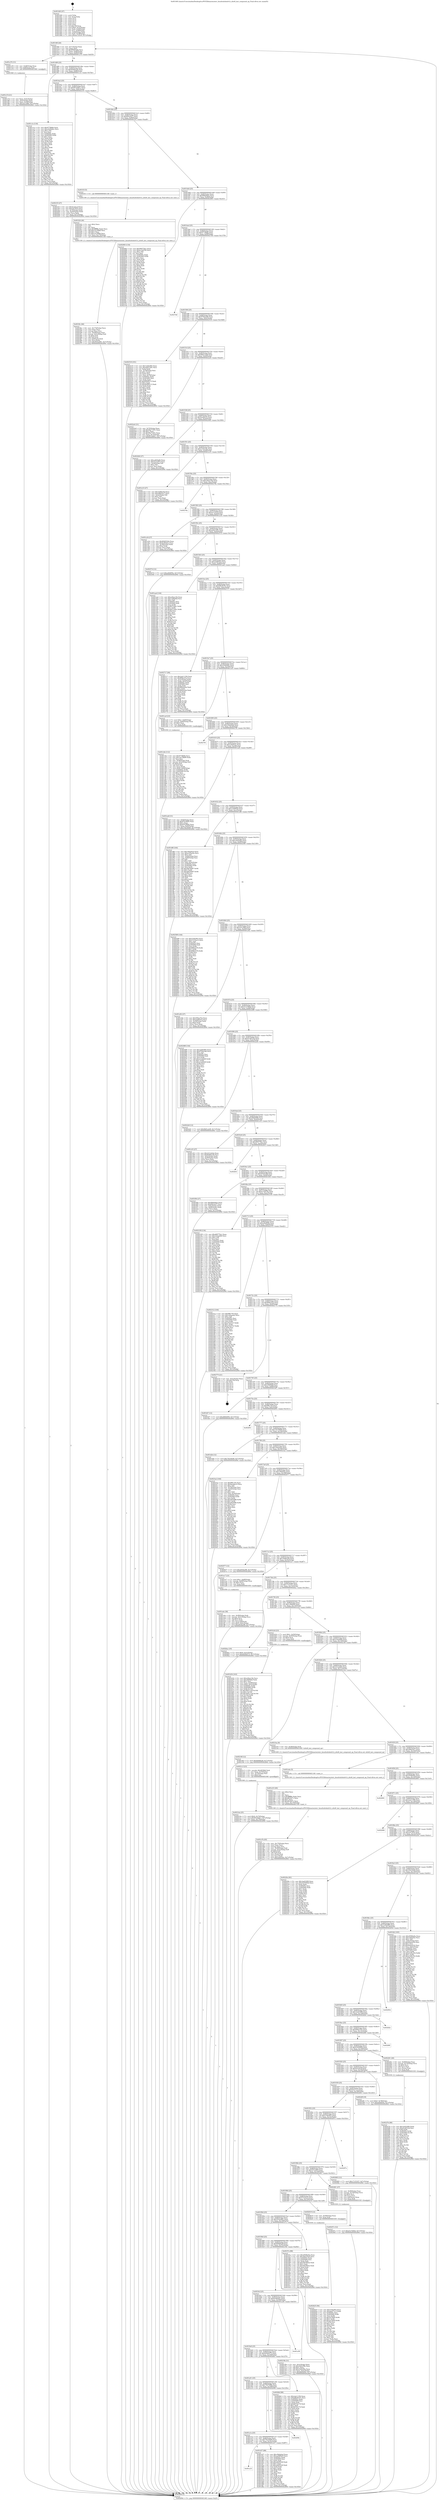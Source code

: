 digraph "0x401440" {
  label = "0x401440 (/mnt/c/Users/mathe/Desktop/tcc/POCII/binaries/extr_linuxfsnfsdxdr4.h_nfsd4_last_compound_op_Final-ollvm.out::main(0))"
  labelloc = "t"
  node[shape=record]

  Entry [label="",width=0.3,height=0.3,shape=circle,fillcolor=black,style=filled]
  "0x40146f" [label="{
     0x40146f [26]\l
     | [instrs]\l
     &nbsp;&nbsp;0x40146f \<+3\>: mov -0x7c(%rbp),%eax\l
     &nbsp;&nbsp;0x401472 \<+2\>: mov %eax,%ecx\l
     &nbsp;&nbsp;0x401474 \<+6\>: sub $0x804652bb,%ecx\l
     &nbsp;&nbsp;0x40147a \<+3\>: mov %eax,-0x80(%rbp)\l
     &nbsp;&nbsp;0x40147d \<+6\>: mov %ecx,-0x84(%rbp)\l
     &nbsp;&nbsp;0x401483 \<+6\>: je 0000000000401a70 \<main+0x630\>\l
  }"]
  "0x401a70" [label="{
     0x401a70 [13]\l
     | [instrs]\l
     &nbsp;&nbsp;0x401a70 \<+4\>: mov -0x48(%rbp),%rax\l
     &nbsp;&nbsp;0x401a74 \<+4\>: mov 0x8(%rax),%rdi\l
     &nbsp;&nbsp;0x401a78 \<+5\>: call 0000000000401060 \<atoi@plt\>\l
     | [calls]\l
     &nbsp;&nbsp;0x401060 \{1\} (unknown)\l
  }"]
  "0x401489" [label="{
     0x401489 [25]\l
     | [instrs]\l
     &nbsp;&nbsp;0x401489 \<+5\>: jmp 000000000040148e \<main+0x4e\>\l
     &nbsp;&nbsp;0x40148e \<+3\>: mov -0x80(%rbp),%eax\l
     &nbsp;&nbsp;0x401491 \<+5\>: sub $0x820bbcd0,%eax\l
     &nbsp;&nbsp;0x401496 \<+6\>: mov %eax,-0x88(%rbp)\l
     &nbsp;&nbsp;0x40149c \<+6\>: je 0000000000401c1e \<main+0x7de\>\l
  }"]
  Exit [label="",width=0.3,height=0.3,shape=circle,fillcolor=black,style=filled,peripheries=2]
  "0x401c1e" [label="{
     0x401c1e [134]\l
     | [instrs]\l
     &nbsp;&nbsp;0x401c1e \<+5\>: mov $0x9779fbfb,%eax\l
     &nbsp;&nbsp;0x401c23 \<+5\>: mov $0xc9284dbc,%ecx\l
     &nbsp;&nbsp;0x401c28 \<+2\>: mov $0x1,%dl\l
     &nbsp;&nbsp;0x401c2a \<+2\>: xor %esi,%esi\l
     &nbsp;&nbsp;0x401c2c \<+7\>: mov 0x40505c,%edi\l
     &nbsp;&nbsp;0x401c33 \<+8\>: mov 0x405060,%r8d\l
     &nbsp;&nbsp;0x401c3b \<+3\>: sub $0x1,%esi\l
     &nbsp;&nbsp;0x401c3e \<+3\>: mov %edi,%r9d\l
     &nbsp;&nbsp;0x401c41 \<+3\>: add %esi,%r9d\l
     &nbsp;&nbsp;0x401c44 \<+4\>: imul %r9d,%edi\l
     &nbsp;&nbsp;0x401c48 \<+3\>: and $0x1,%edi\l
     &nbsp;&nbsp;0x401c4b \<+3\>: cmp $0x0,%edi\l
     &nbsp;&nbsp;0x401c4e \<+4\>: sete %r10b\l
     &nbsp;&nbsp;0x401c52 \<+4\>: cmp $0xa,%r8d\l
     &nbsp;&nbsp;0x401c56 \<+4\>: setl %r11b\l
     &nbsp;&nbsp;0x401c5a \<+3\>: mov %r10b,%bl\l
     &nbsp;&nbsp;0x401c5d \<+3\>: xor $0xff,%bl\l
     &nbsp;&nbsp;0x401c60 \<+3\>: mov %r11b,%r14b\l
     &nbsp;&nbsp;0x401c63 \<+4\>: xor $0xff,%r14b\l
     &nbsp;&nbsp;0x401c67 \<+3\>: xor $0x1,%dl\l
     &nbsp;&nbsp;0x401c6a \<+3\>: mov %bl,%r15b\l
     &nbsp;&nbsp;0x401c6d \<+4\>: and $0xff,%r15b\l
     &nbsp;&nbsp;0x401c71 \<+3\>: and %dl,%r10b\l
     &nbsp;&nbsp;0x401c74 \<+3\>: mov %r14b,%r12b\l
     &nbsp;&nbsp;0x401c77 \<+4\>: and $0xff,%r12b\l
     &nbsp;&nbsp;0x401c7b \<+3\>: and %dl,%r11b\l
     &nbsp;&nbsp;0x401c7e \<+3\>: or %r10b,%r15b\l
     &nbsp;&nbsp;0x401c81 \<+3\>: or %r11b,%r12b\l
     &nbsp;&nbsp;0x401c84 \<+3\>: xor %r12b,%r15b\l
     &nbsp;&nbsp;0x401c87 \<+3\>: or %r14b,%bl\l
     &nbsp;&nbsp;0x401c8a \<+3\>: xor $0xff,%bl\l
     &nbsp;&nbsp;0x401c8d \<+3\>: or $0x1,%dl\l
     &nbsp;&nbsp;0x401c90 \<+2\>: and %dl,%bl\l
     &nbsp;&nbsp;0x401c92 \<+3\>: or %bl,%r15b\l
     &nbsp;&nbsp;0x401c95 \<+4\>: test $0x1,%r15b\l
     &nbsp;&nbsp;0x401c99 \<+3\>: cmovne %ecx,%eax\l
     &nbsp;&nbsp;0x401c9c \<+3\>: mov %eax,-0x7c(%rbp)\l
     &nbsp;&nbsp;0x401c9f \<+5\>: jmp 000000000040289d \<main+0x145d\>\l
  }"]
  "0x4014a2" [label="{
     0x4014a2 [25]\l
     | [instrs]\l
     &nbsp;&nbsp;0x4014a2 \<+5\>: jmp 00000000004014a7 \<main+0x67\>\l
     &nbsp;&nbsp;0x4014a7 \<+3\>: mov -0x80(%rbp),%eax\l
     &nbsp;&nbsp;0x4014aa \<+5\>: sub $0x851bb8c7,%eax\l
     &nbsp;&nbsp;0x4014af \<+6\>: mov %eax,-0x8c(%rbp)\l
     &nbsp;&nbsp;0x4014b5 \<+6\>: je 00000000004021f3 \<main+0xdb3\>\l
  }"]
  "0x402625" [label="{
     0x402625 [94]\l
     | [instrs]\l
     &nbsp;&nbsp;0x402625 \<+5\>: mov $0x51fbe063,%ecx\l
     &nbsp;&nbsp;0x40262a \<+5\>: mov $0x4ed17cc3,%edx\l
     &nbsp;&nbsp;0x40262f \<+7\>: mov 0x40505c,%esi\l
     &nbsp;&nbsp;0x402636 \<+8\>: mov 0x405060,%r8d\l
     &nbsp;&nbsp;0x40263e \<+3\>: mov %esi,%r9d\l
     &nbsp;&nbsp;0x402641 \<+7\>: sub $0x2e7f400,%r9d\l
     &nbsp;&nbsp;0x402648 \<+4\>: sub $0x1,%r9d\l
     &nbsp;&nbsp;0x40264c \<+7\>: add $0x2e7f400,%r9d\l
     &nbsp;&nbsp;0x402653 \<+4\>: imul %r9d,%esi\l
     &nbsp;&nbsp;0x402657 \<+3\>: and $0x1,%esi\l
     &nbsp;&nbsp;0x40265a \<+3\>: cmp $0x0,%esi\l
     &nbsp;&nbsp;0x40265d \<+4\>: sete %r10b\l
     &nbsp;&nbsp;0x402661 \<+4\>: cmp $0xa,%r8d\l
     &nbsp;&nbsp;0x402665 \<+4\>: setl %r11b\l
     &nbsp;&nbsp;0x402669 \<+3\>: mov %r10b,%bl\l
     &nbsp;&nbsp;0x40266c \<+3\>: and %r11b,%bl\l
     &nbsp;&nbsp;0x40266f \<+3\>: xor %r11b,%r10b\l
     &nbsp;&nbsp;0x402672 \<+3\>: or %r10b,%bl\l
     &nbsp;&nbsp;0x402675 \<+3\>: test $0x1,%bl\l
     &nbsp;&nbsp;0x402678 \<+3\>: cmovne %edx,%ecx\l
     &nbsp;&nbsp;0x40267b \<+3\>: mov %ecx,-0x7c(%rbp)\l
     &nbsp;&nbsp;0x40267e \<+5\>: jmp 000000000040289d \<main+0x145d\>\l
  }"]
  "0x4021f3" [label="{
     0x4021f3 [27]\l
     | [instrs]\l
     &nbsp;&nbsp;0x4021f3 \<+5\>: mov $0x4a3cbcaf,%eax\l
     &nbsp;&nbsp;0x4021f8 \<+5\>: mov $0x2af79f3a,%ecx\l
     &nbsp;&nbsp;0x4021fd \<+3\>: mov -0x74(%rbp),%edx\l
     &nbsp;&nbsp;0x402200 \<+3\>: cmp -0x50(%rbp),%edx\l
     &nbsp;&nbsp;0x402203 \<+3\>: cmovl %ecx,%eax\l
     &nbsp;&nbsp;0x402206 \<+3\>: mov %eax,-0x7c(%rbp)\l
     &nbsp;&nbsp;0x402209 \<+5\>: jmp 000000000040289d \<main+0x145d\>\l
  }"]
  "0x4014bb" [label="{
     0x4014bb [25]\l
     | [instrs]\l
     &nbsp;&nbsp;0x4014bb \<+5\>: jmp 00000000004014c0 \<main+0x80\>\l
     &nbsp;&nbsp;0x4014c0 \<+3\>: mov -0x80(%rbp),%eax\l
     &nbsp;&nbsp;0x4014c3 \<+5\>: sub $0x892cfa57,%eax\l
     &nbsp;&nbsp;0x4014c8 \<+6\>: mov %eax,-0x90(%rbp)\l
     &nbsp;&nbsp;0x4014ce \<+6\>: je 0000000000401f1f \<main+0xadf\>\l
  }"]
  "0x40247c" [label="{
     0x40247c [12]\l
     | [instrs]\l
     &nbsp;&nbsp;0x40247c \<+7\>: movl $0xd127d64d,-0x7c(%rbp)\l
     &nbsp;&nbsp;0x402483 \<+5\>: jmp 000000000040289d \<main+0x145d\>\l
  }"]
  "0x401f1f" [label="{
     0x401f1f [5]\l
     | [instrs]\l
     &nbsp;&nbsp;0x401f1f \<+5\>: call 0000000000401160 \<next_i\>\l
     | [calls]\l
     &nbsp;&nbsp;0x401160 \{1\} (/mnt/c/Users/mathe/Desktop/tcc/POCII/binaries/extr_linuxfsnfsdxdr4.h_nfsd4_last_compound_op_Final-ollvm.out::next_i)\l
  }"]
  "0x4014d4" [label="{
     0x4014d4 [25]\l
     | [instrs]\l
     &nbsp;&nbsp;0x4014d4 \<+5\>: jmp 00000000004014d9 \<main+0x99\>\l
     &nbsp;&nbsp;0x4014d9 \<+3\>: mov -0x80(%rbp),%eax\l
     &nbsp;&nbsp;0x4014dc \<+5\>: sub $0x90bb9dee,%eax\l
     &nbsp;&nbsp;0x4014e1 \<+6\>: mov %eax,-0x94(%rbp)\l
     &nbsp;&nbsp;0x4014e7 \<+6\>: je 0000000000402083 \<main+0xc43\>\l
  }"]
  "0x40227b" [label="{
     0x40227b [89]\l
     | [instrs]\l
     &nbsp;&nbsp;0x40227b \<+5\>: mov $0x3ae01690,%edx\l
     &nbsp;&nbsp;0x402280 \<+5\>: mov $0xd1a8533d,%esi\l
     &nbsp;&nbsp;0x402285 \<+3\>: xor %r8d,%r8d\l
     &nbsp;&nbsp;0x402288 \<+8\>: mov 0x40505c,%r9d\l
     &nbsp;&nbsp;0x402290 \<+8\>: mov 0x405060,%r10d\l
     &nbsp;&nbsp;0x402298 \<+4\>: sub $0x1,%r8d\l
     &nbsp;&nbsp;0x40229c \<+3\>: mov %r9d,%r11d\l
     &nbsp;&nbsp;0x40229f \<+3\>: add %r8d,%r11d\l
     &nbsp;&nbsp;0x4022a2 \<+4\>: imul %r11d,%r9d\l
     &nbsp;&nbsp;0x4022a6 \<+4\>: and $0x1,%r9d\l
     &nbsp;&nbsp;0x4022aa \<+4\>: cmp $0x0,%r9d\l
     &nbsp;&nbsp;0x4022ae \<+3\>: sete %bl\l
     &nbsp;&nbsp;0x4022b1 \<+4\>: cmp $0xa,%r10d\l
     &nbsp;&nbsp;0x4022b5 \<+4\>: setl %r14b\l
     &nbsp;&nbsp;0x4022b9 \<+3\>: mov %bl,%r15b\l
     &nbsp;&nbsp;0x4022bc \<+3\>: and %r14b,%r15b\l
     &nbsp;&nbsp;0x4022bf \<+3\>: xor %r14b,%bl\l
     &nbsp;&nbsp;0x4022c2 \<+3\>: or %bl,%r15b\l
     &nbsp;&nbsp;0x4022c5 \<+4\>: test $0x1,%r15b\l
     &nbsp;&nbsp;0x4022c9 \<+3\>: cmovne %esi,%edx\l
     &nbsp;&nbsp;0x4022cc \<+3\>: mov %edx,-0x7c(%rbp)\l
     &nbsp;&nbsp;0x4022cf \<+5\>: jmp 000000000040289d \<main+0x145d\>\l
  }"]
  "0x402083" [label="{
     0x402083 [134]\l
     | [instrs]\l
     &nbsp;&nbsp;0x402083 \<+5\>: mov $0xd69779a1,%eax\l
     &nbsp;&nbsp;0x402088 \<+5\>: mov $0xec328782,%ecx\l
     &nbsp;&nbsp;0x40208d \<+2\>: mov $0x1,%dl\l
     &nbsp;&nbsp;0x40208f \<+2\>: xor %esi,%esi\l
     &nbsp;&nbsp;0x402091 \<+7\>: mov 0x40505c,%edi\l
     &nbsp;&nbsp;0x402098 \<+8\>: mov 0x405060,%r8d\l
     &nbsp;&nbsp;0x4020a0 \<+3\>: sub $0x1,%esi\l
     &nbsp;&nbsp;0x4020a3 \<+3\>: mov %edi,%r9d\l
     &nbsp;&nbsp;0x4020a6 \<+3\>: add %esi,%r9d\l
     &nbsp;&nbsp;0x4020a9 \<+4\>: imul %r9d,%edi\l
     &nbsp;&nbsp;0x4020ad \<+3\>: and $0x1,%edi\l
     &nbsp;&nbsp;0x4020b0 \<+3\>: cmp $0x0,%edi\l
     &nbsp;&nbsp;0x4020b3 \<+4\>: sete %r10b\l
     &nbsp;&nbsp;0x4020b7 \<+4\>: cmp $0xa,%r8d\l
     &nbsp;&nbsp;0x4020bb \<+4\>: setl %r11b\l
     &nbsp;&nbsp;0x4020bf \<+3\>: mov %r10b,%bl\l
     &nbsp;&nbsp;0x4020c2 \<+3\>: xor $0xff,%bl\l
     &nbsp;&nbsp;0x4020c5 \<+3\>: mov %r11b,%r14b\l
     &nbsp;&nbsp;0x4020c8 \<+4\>: xor $0xff,%r14b\l
     &nbsp;&nbsp;0x4020cc \<+3\>: xor $0x1,%dl\l
     &nbsp;&nbsp;0x4020cf \<+3\>: mov %bl,%r15b\l
     &nbsp;&nbsp;0x4020d2 \<+4\>: and $0xff,%r15b\l
     &nbsp;&nbsp;0x4020d6 \<+3\>: and %dl,%r10b\l
     &nbsp;&nbsp;0x4020d9 \<+3\>: mov %r14b,%r12b\l
     &nbsp;&nbsp;0x4020dc \<+4\>: and $0xff,%r12b\l
     &nbsp;&nbsp;0x4020e0 \<+3\>: and %dl,%r11b\l
     &nbsp;&nbsp;0x4020e3 \<+3\>: or %r10b,%r15b\l
     &nbsp;&nbsp;0x4020e6 \<+3\>: or %r11b,%r12b\l
     &nbsp;&nbsp;0x4020e9 \<+3\>: xor %r12b,%r15b\l
     &nbsp;&nbsp;0x4020ec \<+3\>: or %r14b,%bl\l
     &nbsp;&nbsp;0x4020ef \<+3\>: xor $0xff,%bl\l
     &nbsp;&nbsp;0x4020f2 \<+3\>: or $0x1,%dl\l
     &nbsp;&nbsp;0x4020f5 \<+2\>: and %dl,%bl\l
     &nbsp;&nbsp;0x4020f7 \<+3\>: or %bl,%r15b\l
     &nbsp;&nbsp;0x4020fa \<+4\>: test $0x1,%r15b\l
     &nbsp;&nbsp;0x4020fe \<+3\>: cmovne %ecx,%eax\l
     &nbsp;&nbsp;0x402101 \<+3\>: mov %eax,-0x7c(%rbp)\l
     &nbsp;&nbsp;0x402104 \<+5\>: jmp 000000000040289d \<main+0x145d\>\l
  }"]
  "0x4014ed" [label="{
     0x4014ed [25]\l
     | [instrs]\l
     &nbsp;&nbsp;0x4014ed \<+5\>: jmp 00000000004014f2 \<main+0xb2\>\l
     &nbsp;&nbsp;0x4014f2 \<+3\>: mov -0x80(%rbp),%eax\l
     &nbsp;&nbsp;0x4014f5 \<+5\>: sub $0x9779fbfb,%eax\l
     &nbsp;&nbsp;0x4014fa \<+6\>: mov %eax,-0x98(%rbp)\l
     &nbsp;&nbsp;0x401500 \<+6\>: je 00000000004027b8 \<main+0x1378\>\l
  }"]
  "0x4021da" [label="{
     0x4021da [25]\l
     | [instrs]\l
     &nbsp;&nbsp;0x4021da \<+7\>: movl $0x0,-0x74(%rbp)\l
     &nbsp;&nbsp;0x4021e1 \<+7\>: movl $0x851bb8c7,-0x7c(%rbp)\l
     &nbsp;&nbsp;0x4021e8 \<+6\>: mov %eax,-0x178(%rbp)\l
     &nbsp;&nbsp;0x4021ee \<+5\>: jmp 000000000040289d \<main+0x145d\>\l
  }"]
  "0x4027b8" [label="{
     0x4027b8\l
  }", style=dashed]
  "0x401506" [label="{
     0x401506 [25]\l
     | [instrs]\l
     &nbsp;&nbsp;0x401506 \<+5\>: jmp 000000000040150b \<main+0xcb\>\l
     &nbsp;&nbsp;0x40150b \<+3\>: mov -0x80(%rbp),%eax\l
     &nbsp;&nbsp;0x40150e \<+5\>: sub $0x9794a5d6,%eax\l
     &nbsp;&nbsp;0x401513 \<+6\>: mov %eax,-0x9c(%rbp)\l
     &nbsp;&nbsp;0x401519 \<+6\>: je 0000000000402518 \<main+0x10d8\>\l
  }"]
  "0x4021c3" [label="{
     0x4021c3 [23]\l
     | [instrs]\l
     &nbsp;&nbsp;0x4021c3 \<+10\>: movabs $0x4030b6,%rdi\l
     &nbsp;&nbsp;0x4021cd \<+3\>: mov %eax,-0x70(%rbp)\l
     &nbsp;&nbsp;0x4021d0 \<+3\>: mov -0x70(%rbp),%esi\l
     &nbsp;&nbsp;0x4021d3 \<+2\>: mov $0x0,%al\l
     &nbsp;&nbsp;0x4021d5 \<+5\>: call 0000000000401040 \<printf@plt\>\l
     | [calls]\l
     &nbsp;&nbsp;0x401040 \{1\} (unknown)\l
  }"]
  "0x402518" [label="{
     0x402518 [101]\l
     | [instrs]\l
     &nbsp;&nbsp;0x402518 \<+5\>: mov $0x3a46e885,%eax\l
     &nbsp;&nbsp;0x40251d \<+5\>: mov $0xab821d91,%ecx\l
     &nbsp;&nbsp;0x402522 \<+2\>: xor %edx,%edx\l
     &nbsp;&nbsp;0x402524 \<+3\>: mov -0x78(%rbp),%esi\l
     &nbsp;&nbsp;0x402527 \<+3\>: sub $0x1,%edx\l
     &nbsp;&nbsp;0x40252a \<+2\>: sub %edx,%esi\l
     &nbsp;&nbsp;0x40252c \<+3\>: mov %esi,-0x78(%rbp)\l
     &nbsp;&nbsp;0x40252f \<+7\>: mov 0x40505c,%edx\l
     &nbsp;&nbsp;0x402536 \<+7\>: mov 0x405060,%esi\l
     &nbsp;&nbsp;0x40253d \<+2\>: mov %edx,%edi\l
     &nbsp;&nbsp;0x40253f \<+6\>: add $0x82908113,%edi\l
     &nbsp;&nbsp;0x402545 \<+3\>: sub $0x1,%edi\l
     &nbsp;&nbsp;0x402548 \<+6\>: sub $0x82908113,%edi\l
     &nbsp;&nbsp;0x40254e \<+3\>: imul %edi,%edx\l
     &nbsp;&nbsp;0x402551 \<+3\>: and $0x1,%edx\l
     &nbsp;&nbsp;0x402554 \<+3\>: cmp $0x0,%edx\l
     &nbsp;&nbsp;0x402557 \<+4\>: sete %r8b\l
     &nbsp;&nbsp;0x40255b \<+3\>: cmp $0xa,%esi\l
     &nbsp;&nbsp;0x40255e \<+4\>: setl %r9b\l
     &nbsp;&nbsp;0x402562 \<+3\>: mov %r8b,%r10b\l
     &nbsp;&nbsp;0x402565 \<+3\>: and %r9b,%r10b\l
     &nbsp;&nbsp;0x402568 \<+3\>: xor %r9b,%r8b\l
     &nbsp;&nbsp;0x40256b \<+3\>: or %r8b,%r10b\l
     &nbsp;&nbsp;0x40256e \<+4\>: test $0x1,%r10b\l
     &nbsp;&nbsp;0x402572 \<+3\>: cmovne %ecx,%eax\l
     &nbsp;&nbsp;0x402575 \<+3\>: mov %eax,-0x7c(%rbp)\l
     &nbsp;&nbsp;0x402578 \<+5\>: jmp 000000000040289d \<main+0x145d\>\l
  }"]
  "0x40151f" [label="{
     0x40151f [25]\l
     | [instrs]\l
     &nbsp;&nbsp;0x40151f \<+5\>: jmp 0000000000401524 \<main+0xe4\>\l
     &nbsp;&nbsp;0x401524 \<+3\>: mov -0x80(%rbp),%eax\l
     &nbsp;&nbsp;0x401527 \<+5\>: sub $0x9b81a2d9,%eax\l
     &nbsp;&nbsp;0x40152c \<+6\>: mov %eax,-0xa0(%rbp)\l
     &nbsp;&nbsp;0x401532 \<+6\>: je 00000000004022e0 \<main+0xea0\>\l
  }"]
  "0x401f4c" [label="{
     0x401f4c [46]\l
     | [instrs]\l
     &nbsp;&nbsp;0x401f4c \<+6\>: mov -0x174(%rbp),%ecx\l
     &nbsp;&nbsp;0x401f52 \<+3\>: imul %eax,%ecx\l
     &nbsp;&nbsp;0x401f55 \<+3\>: movslq %ecx,%rsi\l
     &nbsp;&nbsp;0x401f58 \<+4\>: mov -0x58(%rbp),%rdi\l
     &nbsp;&nbsp;0x401f5c \<+4\>: movslq -0x5c(%rbp),%r8\l
     &nbsp;&nbsp;0x401f60 \<+4\>: shl $0x4,%r8\l
     &nbsp;&nbsp;0x401f64 \<+3\>: add %r8,%rdi\l
     &nbsp;&nbsp;0x401f67 \<+4\>: mov 0x8(%rdi),%rdi\l
     &nbsp;&nbsp;0x401f6b \<+3\>: mov %rsi,(%rdi)\l
     &nbsp;&nbsp;0x401f6e \<+7\>: movl $0x5932a961,-0x7c(%rbp)\l
     &nbsp;&nbsp;0x401f75 \<+5\>: jmp 000000000040289d \<main+0x145d\>\l
  }"]
  "0x4022e0" [label="{
     0x4022e0 [31]\l
     | [instrs]\l
     &nbsp;&nbsp;0x4022e0 \<+3\>: mov -0x74(%rbp),%eax\l
     &nbsp;&nbsp;0x4022e3 \<+5\>: add $0x94e71451,%eax\l
     &nbsp;&nbsp;0x4022e8 \<+3\>: add $0x1,%eax\l
     &nbsp;&nbsp;0x4022eb \<+5\>: sub $0x94e71451,%eax\l
     &nbsp;&nbsp;0x4022f0 \<+3\>: mov %eax,-0x74(%rbp)\l
     &nbsp;&nbsp;0x4022f3 \<+7\>: movl $0x851bb8c7,-0x7c(%rbp)\l
     &nbsp;&nbsp;0x4022fa \<+5\>: jmp 000000000040289d \<main+0x145d\>\l
  }"]
  "0x401538" [label="{
     0x401538 [25]\l
     | [instrs]\l
     &nbsp;&nbsp;0x401538 \<+5\>: jmp 000000000040153d \<main+0xfd\>\l
     &nbsp;&nbsp;0x40153d \<+3\>: mov -0x80(%rbp),%eax\l
     &nbsp;&nbsp;0x401540 \<+5\>: sub $0x9ea46e33,%eax\l
     &nbsp;&nbsp;0x401545 \<+6\>: mov %eax,-0xa4(%rbp)\l
     &nbsp;&nbsp;0x40154b \<+6\>: je 0000000000402446 \<main+0x1006\>\l
  }"]
  "0x401f24" [label="{
     0x401f24 [40]\l
     | [instrs]\l
     &nbsp;&nbsp;0x401f24 \<+5\>: mov $0x2,%ecx\l
     &nbsp;&nbsp;0x401f29 \<+1\>: cltd\l
     &nbsp;&nbsp;0x401f2a \<+2\>: idiv %ecx\l
     &nbsp;&nbsp;0x401f2c \<+6\>: imul $0xfffffffe,%edx,%ecx\l
     &nbsp;&nbsp;0x401f32 \<+6\>: add $0xc2cc99b6,%ecx\l
     &nbsp;&nbsp;0x401f38 \<+3\>: add $0x1,%ecx\l
     &nbsp;&nbsp;0x401f3b \<+6\>: sub $0xc2cc99b6,%ecx\l
     &nbsp;&nbsp;0x401f41 \<+6\>: mov %ecx,-0x174(%rbp)\l
     &nbsp;&nbsp;0x401f47 \<+5\>: call 0000000000401160 \<next_i\>\l
     | [calls]\l
     &nbsp;&nbsp;0x401160 \{1\} (/mnt/c/Users/mathe/Desktop/tcc/POCII/binaries/extr_linuxfsnfsdxdr4.h_nfsd4_last_compound_op_Final-ollvm.out::next_i)\l
  }"]
  "0x402446" [label="{
     0x402446 [27]\l
     | [instrs]\l
     &nbsp;&nbsp;0x402446 \<+5\>: mov $0xca924a82,%eax\l
     &nbsp;&nbsp;0x40244b \<+5\>: mov $0x527e2f53,%ecx\l
     &nbsp;&nbsp;0x402450 \<+3\>: mov -0x2d(%rbp),%dl\l
     &nbsp;&nbsp;0x402453 \<+3\>: test $0x1,%dl\l
     &nbsp;&nbsp;0x402456 \<+3\>: cmovne %ecx,%eax\l
     &nbsp;&nbsp;0x402459 \<+3\>: mov %eax,-0x7c(%rbp)\l
     &nbsp;&nbsp;0x40245c \<+5\>: jmp 000000000040289d \<main+0x145d\>\l
  }"]
  "0x401551" [label="{
     0x401551 [25]\l
     | [instrs]\l
     &nbsp;&nbsp;0x401551 \<+5\>: jmp 0000000000401556 \<main+0x116\>\l
     &nbsp;&nbsp;0x401556 \<+3\>: mov -0x80(%rbp),%eax\l
     &nbsp;&nbsp;0x401559 \<+5\>: sub $0xa145ac6a,%eax\l
     &nbsp;&nbsp;0x40155e \<+6\>: mov %eax,-0xa8(%rbp)\l
     &nbsp;&nbsp;0x401564 \<+6\>: je 0000000000401e33 \<main+0x9f3\>\l
  }"]
  "0x401ede" [label="{
     0x401ede [38]\l
     | [instrs]\l
     &nbsp;&nbsp;0x401ede \<+4\>: mov -0x58(%rbp),%rdi\l
     &nbsp;&nbsp;0x401ee2 \<+4\>: movslq -0x5c(%rbp),%rcx\l
     &nbsp;&nbsp;0x401ee6 \<+4\>: shl $0x4,%rcx\l
     &nbsp;&nbsp;0x401eea \<+3\>: add %rcx,%rdi\l
     &nbsp;&nbsp;0x401eed \<+4\>: mov %rax,0x8(%rdi)\l
     &nbsp;&nbsp;0x401ef1 \<+7\>: movl $0x0,-0x6c(%rbp)\l
     &nbsp;&nbsp;0x401ef8 \<+7\>: movl $0xe834ea98,-0x7c(%rbp)\l
     &nbsp;&nbsp;0x401eff \<+5\>: jmp 000000000040289d \<main+0x145d\>\l
  }"]
  "0x401e33" [label="{
     0x401e33 [27]\l
     | [instrs]\l
     &nbsp;&nbsp;0x401e33 \<+5\>: mov $0x16d8ea4d,%eax\l
     &nbsp;&nbsp;0x401e38 \<+5\>: mov $0x286d3ac7,%ecx\l
     &nbsp;&nbsp;0x401e3d \<+3\>: mov -0x2e(%rbp),%dl\l
     &nbsp;&nbsp;0x401e40 \<+3\>: test $0x1,%dl\l
     &nbsp;&nbsp;0x401e43 \<+3\>: cmovne %ecx,%eax\l
     &nbsp;&nbsp;0x401e46 \<+3\>: mov %eax,-0x7c(%rbp)\l
     &nbsp;&nbsp;0x401e49 \<+5\>: jmp 000000000040289d \<main+0x145d\>\l
  }"]
  "0x40156a" [label="{
     0x40156a [25]\l
     | [instrs]\l
     &nbsp;&nbsp;0x40156a \<+5\>: jmp 000000000040156f \<main+0x12f\>\l
     &nbsp;&nbsp;0x40156f \<+3\>: mov -0x80(%rbp),%eax\l
     &nbsp;&nbsp;0x401572 \<+5\>: sub $0xa26ea14b,%eax\l
     &nbsp;&nbsp;0x401577 \<+6\>: mov %eax,-0xac(%rbp)\l
     &nbsp;&nbsp;0x40157d \<+6\>: je 000000000040278a \<main+0x134a\>\l
  }"]
  "0x401e7b" [label="{
     0x401e7b [45]\l
     | [instrs]\l
     &nbsp;&nbsp;0x401e7b \<+6\>: mov -0x170(%rbp),%ecx\l
     &nbsp;&nbsp;0x401e81 \<+3\>: imul %eax,%ecx\l
     &nbsp;&nbsp;0x401e84 \<+3\>: movslq %ecx,%rsi\l
     &nbsp;&nbsp;0x401e87 \<+4\>: mov -0x58(%rbp),%rdi\l
     &nbsp;&nbsp;0x401e8b \<+4\>: movslq -0x5c(%rbp),%r8\l
     &nbsp;&nbsp;0x401e8f \<+4\>: shl $0x4,%r8\l
     &nbsp;&nbsp;0x401e93 \<+3\>: add %r8,%rdi\l
     &nbsp;&nbsp;0x401e96 \<+3\>: mov (%rdi),%rdi\l
     &nbsp;&nbsp;0x401e99 \<+3\>: mov %rsi,(%rdi)\l
     &nbsp;&nbsp;0x401e9c \<+7\>: movl $0xca0d5eac,-0x7c(%rbp)\l
     &nbsp;&nbsp;0x401ea3 \<+5\>: jmp 000000000040289d \<main+0x145d\>\l
  }"]
  "0x40278a" [label="{
     0x40278a\l
  }", style=dashed]
  "0x401583" [label="{
     0x401583 [25]\l
     | [instrs]\l
     &nbsp;&nbsp;0x401583 \<+5\>: jmp 0000000000401588 \<main+0x148\>\l
     &nbsp;&nbsp;0x401588 \<+3\>: mov -0x80(%rbp),%eax\l
     &nbsp;&nbsp;0x40158b \<+5\>: sub $0xaa11b5c9,%eax\l
     &nbsp;&nbsp;0x401590 \<+6\>: mov %eax,-0xb0(%rbp)\l
     &nbsp;&nbsp;0x401596 \<+6\>: je 0000000000401a3d \<main+0x5fd\>\l
  }"]
  "0x401e53" [label="{
     0x401e53 [40]\l
     | [instrs]\l
     &nbsp;&nbsp;0x401e53 \<+5\>: mov $0x2,%ecx\l
     &nbsp;&nbsp;0x401e58 \<+1\>: cltd\l
     &nbsp;&nbsp;0x401e59 \<+2\>: idiv %ecx\l
     &nbsp;&nbsp;0x401e5b \<+6\>: imul $0xfffffffe,%edx,%ecx\l
     &nbsp;&nbsp;0x401e61 \<+6\>: sub $0xd61bb71,%ecx\l
     &nbsp;&nbsp;0x401e67 \<+3\>: add $0x1,%ecx\l
     &nbsp;&nbsp;0x401e6a \<+6\>: add $0xd61bb71,%ecx\l
     &nbsp;&nbsp;0x401e70 \<+6\>: mov %ecx,-0x170(%rbp)\l
     &nbsp;&nbsp;0x401e76 \<+5\>: call 0000000000401160 \<next_i\>\l
     | [calls]\l
     &nbsp;&nbsp;0x401160 \{1\} (/mnt/c/Users/mathe/Desktop/tcc/POCII/binaries/extr_linuxfsnfsdxdr4.h_nfsd4_last_compound_op_Final-ollvm.out::next_i)\l
  }"]
  "0x401a3d" [label="{
     0x401a3d [27]\l
     | [instrs]\l
     &nbsp;&nbsp;0x401a3d \<+5\>: mov $0x804652bb,%eax\l
     &nbsp;&nbsp;0x401a42 \<+5\>: mov $0x6c99abec,%ecx\l
     &nbsp;&nbsp;0x401a47 \<+3\>: mov -0x38(%rbp),%edx\l
     &nbsp;&nbsp;0x401a4a \<+3\>: cmp $0x2,%edx\l
     &nbsp;&nbsp;0x401a4d \<+3\>: cmovne %ecx,%eax\l
     &nbsp;&nbsp;0x401a50 \<+3\>: mov %eax,-0x7c(%rbp)\l
     &nbsp;&nbsp;0x401a53 \<+5\>: jmp 000000000040289d \<main+0x145d\>\l
  }"]
  "0x40159c" [label="{
     0x40159c [25]\l
     | [instrs]\l
     &nbsp;&nbsp;0x40159c \<+5\>: jmp 00000000004015a1 \<main+0x161\>\l
     &nbsp;&nbsp;0x4015a1 \<+3\>: mov -0x80(%rbp),%eax\l
     &nbsp;&nbsp;0x4015a4 \<+5\>: sub $0xab821d91,%eax\l
     &nbsp;&nbsp;0x4015a9 \<+6\>: mov %eax,-0xb4(%rbp)\l
     &nbsp;&nbsp;0x4015af \<+6\>: je 000000000040257d \<main+0x113d\>\l
  }"]
  "0x40289d" [label="{
     0x40289d [5]\l
     | [instrs]\l
     &nbsp;&nbsp;0x40289d \<+5\>: jmp 000000000040146f \<main+0x2f\>\l
  }"]
  "0x401440" [label="{
     0x401440 [47]\l
     | [instrs]\l
     &nbsp;&nbsp;0x401440 \<+1\>: push %rbp\l
     &nbsp;&nbsp;0x401441 \<+3\>: mov %rsp,%rbp\l
     &nbsp;&nbsp;0x401444 \<+2\>: push %r15\l
     &nbsp;&nbsp;0x401446 \<+2\>: push %r14\l
     &nbsp;&nbsp;0x401448 \<+2\>: push %r13\l
     &nbsp;&nbsp;0x40144a \<+2\>: push %r12\l
     &nbsp;&nbsp;0x40144c \<+1\>: push %rbx\l
     &nbsp;&nbsp;0x40144d \<+7\>: sub $0x158,%rsp\l
     &nbsp;&nbsp;0x401454 \<+7\>: movl $0x0,-0x3c(%rbp)\l
     &nbsp;&nbsp;0x40145b \<+3\>: mov %edi,-0x40(%rbp)\l
     &nbsp;&nbsp;0x40145e \<+4\>: mov %rsi,-0x48(%rbp)\l
     &nbsp;&nbsp;0x401462 \<+3\>: mov -0x40(%rbp),%edi\l
     &nbsp;&nbsp;0x401465 \<+3\>: mov %edi,-0x38(%rbp)\l
     &nbsp;&nbsp;0x401468 \<+7\>: movl $0xaa11b5c9,-0x7c(%rbp)\l
  }"]
  "0x401a7d" [label="{
     0x401a7d [21]\l
     | [instrs]\l
     &nbsp;&nbsp;0x401a7d \<+3\>: mov %eax,-0x4c(%rbp)\l
     &nbsp;&nbsp;0x401a80 \<+3\>: mov -0x4c(%rbp),%eax\l
     &nbsp;&nbsp;0x401a83 \<+3\>: mov %eax,-0x34(%rbp)\l
     &nbsp;&nbsp;0x401a86 \<+7\>: movl $0xcb3c38fd,-0x7c(%rbp)\l
     &nbsp;&nbsp;0x401a8d \<+5\>: jmp 000000000040289d \<main+0x145d\>\l
  }"]
  "0x401a33" [label="{
     0x401a33\l
  }", style=dashed]
  "0x40257d" [label="{
     0x40257d [12]\l
     | [instrs]\l
     &nbsp;&nbsp;0x40257d \<+7\>: movl $0xed0df59a,-0x7c(%rbp)\l
     &nbsp;&nbsp;0x402584 \<+5\>: jmp 000000000040289d \<main+0x145d\>\l
  }"]
  "0x4015b5" [label="{
     0x4015b5 [25]\l
     | [instrs]\l
     &nbsp;&nbsp;0x4015b5 \<+5\>: jmp 00000000004015ba \<main+0x17a\>\l
     &nbsp;&nbsp;0x4015ba \<+3\>: mov -0x80(%rbp),%eax\l
     &nbsp;&nbsp;0x4015bd \<+5\>: sub $0xaeb803e3,%eax\l
     &nbsp;&nbsp;0x4015c2 \<+6\>: mov %eax,-0xb8(%rbp)\l
     &nbsp;&nbsp;0x4015c8 \<+6\>: je 0000000000401aad \<main+0x66d\>\l
  }"]
  "0x401d37" [label="{
     0x401d37 [88]\l
     | [instrs]\l
     &nbsp;&nbsp;0x401d37 \<+5\>: mov $0xc9dda6ad,%eax\l
     &nbsp;&nbsp;0x401d3c \<+5\>: mov $0xca590620,%ecx\l
     &nbsp;&nbsp;0x401d41 \<+7\>: mov 0x40505c,%edx\l
     &nbsp;&nbsp;0x401d48 \<+7\>: mov 0x405060,%esi\l
     &nbsp;&nbsp;0x401d4f \<+2\>: mov %edx,%edi\l
     &nbsp;&nbsp;0x401d51 \<+6\>: add $0xa2b041b9,%edi\l
     &nbsp;&nbsp;0x401d57 \<+3\>: sub $0x1,%edi\l
     &nbsp;&nbsp;0x401d5a \<+6\>: sub $0xa2b041b9,%edi\l
     &nbsp;&nbsp;0x401d60 \<+3\>: imul %edi,%edx\l
     &nbsp;&nbsp;0x401d63 \<+3\>: and $0x1,%edx\l
     &nbsp;&nbsp;0x401d66 \<+3\>: cmp $0x0,%edx\l
     &nbsp;&nbsp;0x401d69 \<+4\>: sete %r8b\l
     &nbsp;&nbsp;0x401d6d \<+3\>: cmp $0xa,%esi\l
     &nbsp;&nbsp;0x401d70 \<+4\>: setl %r9b\l
     &nbsp;&nbsp;0x401d74 \<+3\>: mov %r8b,%r10b\l
     &nbsp;&nbsp;0x401d77 \<+3\>: and %r9b,%r10b\l
     &nbsp;&nbsp;0x401d7a \<+3\>: xor %r9b,%r8b\l
     &nbsp;&nbsp;0x401d7d \<+3\>: or %r8b,%r10b\l
     &nbsp;&nbsp;0x401d80 \<+4\>: test $0x1,%r10b\l
     &nbsp;&nbsp;0x401d84 \<+3\>: cmovne %ecx,%eax\l
     &nbsp;&nbsp;0x401d87 \<+3\>: mov %eax,-0x7c(%rbp)\l
     &nbsp;&nbsp;0x401d8a \<+5\>: jmp 000000000040289d \<main+0x145d\>\l
  }"]
  "0x401aad" [label="{
     0x401aad [144]\l
     | [instrs]\l
     &nbsp;&nbsp;0x401aad \<+5\>: mov $0xa26ea14b,%eax\l
     &nbsp;&nbsp;0x401ab2 \<+5\>: mov $0x1cf8dd4d,%ecx\l
     &nbsp;&nbsp;0x401ab7 \<+2\>: mov $0x1,%dl\l
     &nbsp;&nbsp;0x401ab9 \<+7\>: mov 0x40505c,%esi\l
     &nbsp;&nbsp;0x401ac0 \<+7\>: mov 0x405060,%edi\l
     &nbsp;&nbsp;0x401ac7 \<+3\>: mov %esi,%r8d\l
     &nbsp;&nbsp;0x401aca \<+7\>: sub $0xf637a0b1,%r8d\l
     &nbsp;&nbsp;0x401ad1 \<+4\>: sub $0x1,%r8d\l
     &nbsp;&nbsp;0x401ad5 \<+7\>: add $0xf637a0b1,%r8d\l
     &nbsp;&nbsp;0x401adc \<+4\>: imul %r8d,%esi\l
     &nbsp;&nbsp;0x401ae0 \<+3\>: and $0x1,%esi\l
     &nbsp;&nbsp;0x401ae3 \<+3\>: cmp $0x0,%esi\l
     &nbsp;&nbsp;0x401ae6 \<+4\>: sete %r9b\l
     &nbsp;&nbsp;0x401aea \<+3\>: cmp $0xa,%edi\l
     &nbsp;&nbsp;0x401aed \<+4\>: setl %r10b\l
     &nbsp;&nbsp;0x401af1 \<+3\>: mov %r9b,%r11b\l
     &nbsp;&nbsp;0x401af4 \<+4\>: xor $0xff,%r11b\l
     &nbsp;&nbsp;0x401af8 \<+3\>: mov %r10b,%bl\l
     &nbsp;&nbsp;0x401afb \<+3\>: xor $0xff,%bl\l
     &nbsp;&nbsp;0x401afe \<+3\>: xor $0x0,%dl\l
     &nbsp;&nbsp;0x401b01 \<+3\>: mov %r11b,%r14b\l
     &nbsp;&nbsp;0x401b04 \<+4\>: and $0x0,%r14b\l
     &nbsp;&nbsp;0x401b08 \<+3\>: and %dl,%r9b\l
     &nbsp;&nbsp;0x401b0b \<+3\>: mov %bl,%r15b\l
     &nbsp;&nbsp;0x401b0e \<+4\>: and $0x0,%r15b\l
     &nbsp;&nbsp;0x401b12 \<+3\>: and %dl,%r10b\l
     &nbsp;&nbsp;0x401b15 \<+3\>: or %r9b,%r14b\l
     &nbsp;&nbsp;0x401b18 \<+3\>: or %r10b,%r15b\l
     &nbsp;&nbsp;0x401b1b \<+3\>: xor %r15b,%r14b\l
     &nbsp;&nbsp;0x401b1e \<+3\>: or %bl,%r11b\l
     &nbsp;&nbsp;0x401b21 \<+4\>: xor $0xff,%r11b\l
     &nbsp;&nbsp;0x401b25 \<+3\>: or $0x0,%dl\l
     &nbsp;&nbsp;0x401b28 \<+3\>: and %dl,%r11b\l
     &nbsp;&nbsp;0x401b2b \<+3\>: or %r11b,%r14b\l
     &nbsp;&nbsp;0x401b2e \<+4\>: test $0x1,%r14b\l
     &nbsp;&nbsp;0x401b32 \<+3\>: cmovne %ecx,%eax\l
     &nbsp;&nbsp;0x401b35 \<+3\>: mov %eax,-0x7c(%rbp)\l
     &nbsp;&nbsp;0x401b38 \<+5\>: jmp 000000000040289d \<main+0x145d\>\l
  }"]
  "0x4015ce" [label="{
     0x4015ce [25]\l
     | [instrs]\l
     &nbsp;&nbsp;0x4015ce \<+5\>: jmp 00000000004015d3 \<main+0x193\>\l
     &nbsp;&nbsp;0x4015d3 \<+3\>: mov -0x80(%rbp),%eax\l
     &nbsp;&nbsp;0x4015d6 \<+5\>: sub $0xb8636191,%eax\l
     &nbsp;&nbsp;0x4015db \<+6\>: mov %eax,-0xbc(%rbp)\l
     &nbsp;&nbsp;0x4015e1 \<+6\>: je 0000000000402717 \<main+0x12d7\>\l
  }"]
  "0x401a1a" [label="{
     0x401a1a [25]\l
     | [instrs]\l
     &nbsp;&nbsp;0x401a1a \<+5\>: jmp 0000000000401a1f \<main+0x5df\>\l
     &nbsp;&nbsp;0x401a1f \<+3\>: mov -0x80(%rbp),%eax\l
     &nbsp;&nbsp;0x401a22 \<+5\>: sub $0x75b344d9,%eax\l
     &nbsp;&nbsp;0x401a27 \<+6\>: mov %eax,-0x16c(%rbp)\l
     &nbsp;&nbsp;0x401a2d \<+6\>: je 0000000000401d37 \<main+0x8f7\>\l
  }"]
  "0x402717" [label="{
     0x402717 [94]\l
     | [instrs]\l
     &nbsp;&nbsp;0x402717 \<+5\>: mov $0x2ab11356,%eax\l
     &nbsp;&nbsp;0x40271c \<+5\>: mov $0xf84bc03e,%ecx\l
     &nbsp;&nbsp;0x402721 \<+3\>: mov -0x3c(%rbp),%edx\l
     &nbsp;&nbsp;0x402724 \<+3\>: mov %edx,-0x2c(%rbp)\l
     &nbsp;&nbsp;0x402727 \<+7\>: mov 0x40505c,%edx\l
     &nbsp;&nbsp;0x40272e \<+7\>: mov 0x405060,%esi\l
     &nbsp;&nbsp;0x402735 \<+2\>: mov %edx,%edi\l
     &nbsp;&nbsp;0x402737 \<+6\>: add $0x669edcbe,%edi\l
     &nbsp;&nbsp;0x40273d \<+3\>: sub $0x1,%edi\l
     &nbsp;&nbsp;0x402740 \<+6\>: sub $0x669edcbe,%edi\l
     &nbsp;&nbsp;0x402746 \<+3\>: imul %edi,%edx\l
     &nbsp;&nbsp;0x402749 \<+3\>: and $0x1,%edx\l
     &nbsp;&nbsp;0x40274c \<+3\>: cmp $0x0,%edx\l
     &nbsp;&nbsp;0x40274f \<+4\>: sete %r8b\l
     &nbsp;&nbsp;0x402753 \<+3\>: cmp $0xa,%esi\l
     &nbsp;&nbsp;0x402756 \<+4\>: setl %r9b\l
     &nbsp;&nbsp;0x40275a \<+3\>: mov %r8b,%r10b\l
     &nbsp;&nbsp;0x40275d \<+3\>: and %r9b,%r10b\l
     &nbsp;&nbsp;0x402760 \<+3\>: xor %r9b,%r8b\l
     &nbsp;&nbsp;0x402763 \<+3\>: or %r8b,%r10b\l
     &nbsp;&nbsp;0x402766 \<+4\>: test $0x1,%r10b\l
     &nbsp;&nbsp;0x40276a \<+3\>: cmovne %ecx,%eax\l
     &nbsp;&nbsp;0x40276d \<+3\>: mov %eax,-0x7c(%rbp)\l
     &nbsp;&nbsp;0x402770 \<+5\>: jmp 000000000040289d \<main+0x145d\>\l
  }"]
  "0x4015e7" [label="{
     0x4015e7 [25]\l
     | [instrs]\l
     &nbsp;&nbsp;0x4015e7 \<+5\>: jmp 00000000004015ec \<main+0x1ac\>\l
     &nbsp;&nbsp;0x4015ec \<+3\>: mov -0x80(%rbp),%eax\l
     &nbsp;&nbsp;0x4015ef \<+5\>: sub $0xc9284dbc,%eax\l
     &nbsp;&nbsp;0x4015f4 \<+6\>: mov %eax,-0xc0(%rbp)\l
     &nbsp;&nbsp;0x4015fa \<+6\>: je 0000000000401ca4 \<main+0x864\>\l
  }"]
  "0x40269b" [label="{
     0x40269b\l
  }", style=dashed]
  "0x401ca4" [label="{
     0x401ca4 [23]\l
     | [instrs]\l
     &nbsp;&nbsp;0x401ca4 \<+7\>: movl $0x1,-0x60(%rbp)\l
     &nbsp;&nbsp;0x401cab \<+4\>: movslq -0x60(%rbp),%rax\l
     &nbsp;&nbsp;0x401caf \<+4\>: shl $0x3,%rax\l
     &nbsp;&nbsp;0x401cb3 \<+3\>: mov %rax,%rdi\l
     &nbsp;&nbsp;0x401cb6 \<+5\>: call 0000000000401050 \<malloc@plt\>\l
     | [calls]\l
     &nbsp;&nbsp;0x401050 \{1\} (unknown)\l
  }"]
  "0x401600" [label="{
     0x401600 [25]\l
     | [instrs]\l
     &nbsp;&nbsp;0x401600 \<+5\>: jmp 0000000000401605 \<main+0x1c5\>\l
     &nbsp;&nbsp;0x401605 \<+3\>: mov -0x80(%rbp),%eax\l
     &nbsp;&nbsp;0x401608 \<+5\>: sub $0xc9dda6ad,%eax\l
     &nbsp;&nbsp;0x40160d \<+6\>: mov %eax,-0xc4(%rbp)\l
     &nbsp;&nbsp;0x401613 \<+6\>: je 00000000004027f4 \<main+0x13b4\>\l
  }"]
  "0x401a01" [label="{
     0x401a01 [25]\l
     | [instrs]\l
     &nbsp;&nbsp;0x401a01 \<+5\>: jmp 0000000000401a06 \<main+0x5c6\>\l
     &nbsp;&nbsp;0x401a06 \<+3\>: mov -0x80(%rbp),%eax\l
     &nbsp;&nbsp;0x401a09 \<+5\>: sub $0x7567508b,%eax\l
     &nbsp;&nbsp;0x401a0e \<+6\>: mov %eax,-0x168(%rbp)\l
     &nbsp;&nbsp;0x401a14 \<+6\>: je 000000000040269b \<main+0x125b\>\l
  }"]
  "0x4027f4" [label="{
     0x4027f4\l
  }", style=dashed]
  "0x401619" [label="{
     0x401619 [25]\l
     | [instrs]\l
     &nbsp;&nbsp;0x401619 \<+5\>: jmp 000000000040161e \<main+0x1de\>\l
     &nbsp;&nbsp;0x40161e \<+3\>: mov -0x80(%rbp),%eax\l
     &nbsp;&nbsp;0x401621 \<+5\>: sub $0xca0d5eac,%eax\l
     &nbsp;&nbsp;0x401626 \<+6\>: mov %eax,-0xc8(%rbp)\l
     &nbsp;&nbsp;0x40162c \<+6\>: je 0000000000401ea8 \<main+0xa68\>\l
  }"]
  "0x4026bf" [label="{
     0x4026bf [88]\l
     | [instrs]\l
     &nbsp;&nbsp;0x4026bf \<+5\>: mov $0x2ab11356,%eax\l
     &nbsp;&nbsp;0x4026c4 \<+5\>: mov $0xb8636191,%ecx\l
     &nbsp;&nbsp;0x4026c9 \<+7\>: mov 0x40505c,%edx\l
     &nbsp;&nbsp;0x4026d0 \<+7\>: mov 0x405060,%esi\l
     &nbsp;&nbsp;0x4026d7 \<+2\>: mov %edx,%edi\l
     &nbsp;&nbsp;0x4026d9 \<+6\>: add $0x8d7de174,%edi\l
     &nbsp;&nbsp;0x4026df \<+3\>: sub $0x1,%edi\l
     &nbsp;&nbsp;0x4026e2 \<+6\>: sub $0x8d7de174,%edi\l
     &nbsp;&nbsp;0x4026e8 \<+3\>: imul %edi,%edx\l
     &nbsp;&nbsp;0x4026eb \<+3\>: and $0x1,%edx\l
     &nbsp;&nbsp;0x4026ee \<+3\>: cmp $0x0,%edx\l
     &nbsp;&nbsp;0x4026f1 \<+4\>: sete %r8b\l
     &nbsp;&nbsp;0x4026f5 \<+3\>: cmp $0xa,%esi\l
     &nbsp;&nbsp;0x4026f8 \<+4\>: setl %r9b\l
     &nbsp;&nbsp;0x4026fc \<+3\>: mov %r8b,%r10b\l
     &nbsp;&nbsp;0x4026ff \<+3\>: and %r9b,%r10b\l
     &nbsp;&nbsp;0x402702 \<+3\>: xor %r9b,%r8b\l
     &nbsp;&nbsp;0x402705 \<+3\>: or %r8b,%r10b\l
     &nbsp;&nbsp;0x402708 \<+4\>: test $0x1,%r10b\l
     &nbsp;&nbsp;0x40270c \<+3\>: cmovne %ecx,%eax\l
     &nbsp;&nbsp;0x40270f \<+3\>: mov %eax,-0x7c(%rbp)\l
     &nbsp;&nbsp;0x402712 \<+5\>: jmp 000000000040289d \<main+0x145d\>\l
  }"]
  "0x401ea8" [label="{
     0x401ea8 [31]\l
     | [instrs]\l
     &nbsp;&nbsp;0x401ea8 \<+3\>: mov -0x64(%rbp),%eax\l
     &nbsp;&nbsp;0x401eab \<+5\>: sub $0x87b384f2,%eax\l
     &nbsp;&nbsp;0x401eb0 \<+3\>: add $0x1,%eax\l
     &nbsp;&nbsp;0x401eb3 \<+5\>: add $0x87b384f2,%eax\l
     &nbsp;&nbsp;0x401eb8 \<+3\>: mov %eax,-0x64(%rbp)\l
     &nbsp;&nbsp;0x401ebb \<+7\>: movl $0x75b344d9,-0x7c(%rbp)\l
     &nbsp;&nbsp;0x401ec2 \<+5\>: jmp 000000000040289d \<main+0x145d\>\l
  }"]
  "0x401632" [label="{
     0x401632 [25]\l
     | [instrs]\l
     &nbsp;&nbsp;0x401632 \<+5\>: jmp 0000000000401637 \<main+0x1f7\>\l
     &nbsp;&nbsp;0x401637 \<+3\>: mov -0x80(%rbp),%eax\l
     &nbsp;&nbsp;0x40163a \<+5\>: sub $0xca590620,%eax\l
     &nbsp;&nbsp;0x40163f \<+6\>: mov %eax,-0xcc(%rbp)\l
     &nbsp;&nbsp;0x401645 \<+6\>: je 0000000000401d8f \<main+0x94f\>\l
  }"]
  "0x4019e8" [label="{
     0x4019e8 [25]\l
     | [instrs]\l
     &nbsp;&nbsp;0x4019e8 \<+5\>: jmp 00000000004019ed \<main+0x5ad\>\l
     &nbsp;&nbsp;0x4019ed \<+3\>: mov -0x80(%rbp),%eax\l
     &nbsp;&nbsp;0x4019f0 \<+5\>: sub $0x6d56d372,%eax\l
     &nbsp;&nbsp;0x4019f5 \<+6\>: mov %eax,-0x164(%rbp)\l
     &nbsp;&nbsp;0x4019fb \<+6\>: je 00000000004026bf \<main+0x127f\>\l
  }"]
  "0x401d8f" [label="{
     0x401d8f [164]\l
     | [instrs]\l
     &nbsp;&nbsp;0x401d8f \<+5\>: mov $0xc9dda6ad,%eax\l
     &nbsp;&nbsp;0x401d94 \<+5\>: mov $0xa145ac6a,%ecx\l
     &nbsp;&nbsp;0x401d99 \<+2\>: mov $0x1,%dl\l
     &nbsp;&nbsp;0x401d9b \<+3\>: mov -0x64(%rbp),%esi\l
     &nbsp;&nbsp;0x401d9e \<+3\>: cmp -0x60(%rbp),%esi\l
     &nbsp;&nbsp;0x401da1 \<+4\>: setl %dil\l
     &nbsp;&nbsp;0x401da5 \<+4\>: and $0x1,%dil\l
     &nbsp;&nbsp;0x401da9 \<+4\>: mov %dil,-0x2e(%rbp)\l
     &nbsp;&nbsp;0x401dad \<+7\>: mov 0x40505c,%esi\l
     &nbsp;&nbsp;0x401db4 \<+8\>: mov 0x405060,%r8d\l
     &nbsp;&nbsp;0x401dbc \<+3\>: mov %esi,%r9d\l
     &nbsp;&nbsp;0x401dbf \<+7\>: add $0xddd78d97,%r9d\l
     &nbsp;&nbsp;0x401dc6 \<+4\>: sub $0x1,%r9d\l
     &nbsp;&nbsp;0x401dca \<+7\>: sub $0xddd78d97,%r9d\l
     &nbsp;&nbsp;0x401dd1 \<+4\>: imul %r9d,%esi\l
     &nbsp;&nbsp;0x401dd5 \<+3\>: and $0x1,%esi\l
     &nbsp;&nbsp;0x401dd8 \<+3\>: cmp $0x0,%esi\l
     &nbsp;&nbsp;0x401ddb \<+4\>: sete %dil\l
     &nbsp;&nbsp;0x401ddf \<+4\>: cmp $0xa,%r8d\l
     &nbsp;&nbsp;0x401de3 \<+4\>: setl %r10b\l
     &nbsp;&nbsp;0x401de7 \<+3\>: mov %dil,%r11b\l
     &nbsp;&nbsp;0x401dea \<+4\>: xor $0xff,%r11b\l
     &nbsp;&nbsp;0x401dee \<+3\>: mov %r10b,%bl\l
     &nbsp;&nbsp;0x401df1 \<+3\>: xor $0xff,%bl\l
     &nbsp;&nbsp;0x401df4 \<+3\>: xor $0x0,%dl\l
     &nbsp;&nbsp;0x401df7 \<+3\>: mov %r11b,%r14b\l
     &nbsp;&nbsp;0x401dfa \<+4\>: and $0x0,%r14b\l
     &nbsp;&nbsp;0x401dfe \<+3\>: and %dl,%dil\l
     &nbsp;&nbsp;0x401e01 \<+3\>: mov %bl,%r15b\l
     &nbsp;&nbsp;0x401e04 \<+4\>: and $0x0,%r15b\l
     &nbsp;&nbsp;0x401e08 \<+3\>: and %dl,%r10b\l
     &nbsp;&nbsp;0x401e0b \<+3\>: or %dil,%r14b\l
     &nbsp;&nbsp;0x401e0e \<+3\>: or %r10b,%r15b\l
     &nbsp;&nbsp;0x401e11 \<+3\>: xor %r15b,%r14b\l
     &nbsp;&nbsp;0x401e14 \<+3\>: or %bl,%r11b\l
     &nbsp;&nbsp;0x401e17 \<+4\>: xor $0xff,%r11b\l
     &nbsp;&nbsp;0x401e1b \<+3\>: or $0x0,%dl\l
     &nbsp;&nbsp;0x401e1e \<+3\>: and %dl,%r11b\l
     &nbsp;&nbsp;0x401e21 \<+3\>: or %r11b,%r14b\l
     &nbsp;&nbsp;0x401e24 \<+4\>: test $0x1,%r14b\l
     &nbsp;&nbsp;0x401e28 \<+3\>: cmovne %ecx,%eax\l
     &nbsp;&nbsp;0x401e2b \<+3\>: mov %eax,-0x7c(%rbp)\l
     &nbsp;&nbsp;0x401e2e \<+5\>: jmp 000000000040289d \<main+0x145d\>\l
  }"]
  "0x40164b" [label="{
     0x40164b [25]\l
     | [instrs]\l
     &nbsp;&nbsp;0x40164b \<+5\>: jmp 0000000000401650 \<main+0x210\>\l
     &nbsp;&nbsp;0x401650 \<+3\>: mov -0x80(%rbp),%eax\l
     &nbsp;&nbsp;0x401653 \<+5\>: sub $0xca924a82,%eax\l
     &nbsp;&nbsp;0x401658 \<+6\>: mov %eax,-0xd0(%rbp)\l
     &nbsp;&nbsp;0x40165e \<+6\>: je 0000000000402589 \<main+0x1149\>\l
  }"]
  "0x401a58" [label="{
     0x401a58\l
  }", style=dashed]
  "0x402589" [label="{
     0x402589 [144]\l
     | [instrs]\l
     &nbsp;&nbsp;0x402589 \<+5\>: mov $0x51fbe063,%eax\l
     &nbsp;&nbsp;0x40258e \<+5\>: mov $0x57232a15,%ecx\l
     &nbsp;&nbsp;0x402593 \<+2\>: mov $0x1,%dl\l
     &nbsp;&nbsp;0x402595 \<+7\>: mov 0x40505c,%esi\l
     &nbsp;&nbsp;0x40259c \<+7\>: mov 0x405060,%edi\l
     &nbsp;&nbsp;0x4025a3 \<+3\>: mov %esi,%r8d\l
     &nbsp;&nbsp;0x4025a6 \<+7\>: add $0x696bcb76,%r8d\l
     &nbsp;&nbsp;0x4025ad \<+4\>: sub $0x1,%r8d\l
     &nbsp;&nbsp;0x4025b1 \<+7\>: sub $0x696bcb76,%r8d\l
     &nbsp;&nbsp;0x4025b8 \<+4\>: imul %r8d,%esi\l
     &nbsp;&nbsp;0x4025bc \<+3\>: and $0x1,%esi\l
     &nbsp;&nbsp;0x4025bf \<+3\>: cmp $0x0,%esi\l
     &nbsp;&nbsp;0x4025c2 \<+4\>: sete %r9b\l
     &nbsp;&nbsp;0x4025c6 \<+3\>: cmp $0xa,%edi\l
     &nbsp;&nbsp;0x4025c9 \<+4\>: setl %r10b\l
     &nbsp;&nbsp;0x4025cd \<+3\>: mov %r9b,%r11b\l
     &nbsp;&nbsp;0x4025d0 \<+4\>: xor $0xff,%r11b\l
     &nbsp;&nbsp;0x4025d4 \<+3\>: mov %r10b,%bl\l
     &nbsp;&nbsp;0x4025d7 \<+3\>: xor $0xff,%bl\l
     &nbsp;&nbsp;0x4025da \<+3\>: xor $0x1,%dl\l
     &nbsp;&nbsp;0x4025dd \<+3\>: mov %r11b,%r14b\l
     &nbsp;&nbsp;0x4025e0 \<+4\>: and $0xff,%r14b\l
     &nbsp;&nbsp;0x4025e4 \<+3\>: and %dl,%r9b\l
     &nbsp;&nbsp;0x4025e7 \<+3\>: mov %bl,%r15b\l
     &nbsp;&nbsp;0x4025ea \<+4\>: and $0xff,%r15b\l
     &nbsp;&nbsp;0x4025ee \<+3\>: and %dl,%r10b\l
     &nbsp;&nbsp;0x4025f1 \<+3\>: or %r9b,%r14b\l
     &nbsp;&nbsp;0x4025f4 \<+3\>: or %r10b,%r15b\l
     &nbsp;&nbsp;0x4025f7 \<+3\>: xor %r15b,%r14b\l
     &nbsp;&nbsp;0x4025fa \<+3\>: or %bl,%r11b\l
     &nbsp;&nbsp;0x4025fd \<+4\>: xor $0xff,%r11b\l
     &nbsp;&nbsp;0x402601 \<+3\>: or $0x1,%dl\l
     &nbsp;&nbsp;0x402604 \<+3\>: and %dl,%r11b\l
     &nbsp;&nbsp;0x402607 \<+3\>: or %r11b,%r14b\l
     &nbsp;&nbsp;0x40260a \<+4\>: test $0x1,%r14b\l
     &nbsp;&nbsp;0x40260e \<+3\>: cmovne %ecx,%eax\l
     &nbsp;&nbsp;0x402611 \<+3\>: mov %eax,-0x7c(%rbp)\l
     &nbsp;&nbsp;0x402614 \<+5\>: jmp 000000000040289d \<main+0x145d\>\l
  }"]
  "0x401664" [label="{
     0x401664 [25]\l
     | [instrs]\l
     &nbsp;&nbsp;0x401664 \<+5\>: jmp 0000000000401669 \<main+0x229\>\l
     &nbsp;&nbsp;0x401669 \<+3\>: mov -0x80(%rbp),%eax\l
     &nbsp;&nbsp;0x40166c \<+5\>: sub $0xcb3c38fd,%eax\l
     &nbsp;&nbsp;0x401671 \<+6\>: mov %eax,-0xd4(%rbp)\l
     &nbsp;&nbsp;0x401677 \<+6\>: je 0000000000401a92 \<main+0x652\>\l
  }"]
  "0x4019cf" [label="{
     0x4019cf [25]\l
     | [instrs]\l
     &nbsp;&nbsp;0x4019cf \<+5\>: jmp 00000000004019d4 \<main+0x594\>\l
     &nbsp;&nbsp;0x4019d4 \<+3\>: mov -0x80(%rbp),%eax\l
     &nbsp;&nbsp;0x4019d7 \<+5\>: sub $0x6c99abec,%eax\l
     &nbsp;&nbsp;0x4019dc \<+6\>: mov %eax,-0x160(%rbp)\l
     &nbsp;&nbsp;0x4019e2 \<+6\>: je 0000000000401a58 \<main+0x618\>\l
  }"]
  "0x401a92" [label="{
     0x401a92 [27]\l
     | [instrs]\l
     &nbsp;&nbsp;0x401a92 \<+5\>: mov $0x409ee7b2,%eax\l
     &nbsp;&nbsp;0x401a97 \<+5\>: mov $0xaeb803e3,%ecx\l
     &nbsp;&nbsp;0x401a9c \<+3\>: mov -0x34(%rbp),%edx\l
     &nbsp;&nbsp;0x401a9f \<+3\>: cmp $0x0,%edx\l
     &nbsp;&nbsp;0x401aa2 \<+3\>: cmove %ecx,%eax\l
     &nbsp;&nbsp;0x401aa5 \<+3\>: mov %eax,-0x7c(%rbp)\l
     &nbsp;&nbsp;0x401aa8 \<+5\>: jmp 000000000040289d \<main+0x145d\>\l
  }"]
  "0x40167d" [label="{
     0x40167d [25]\l
     | [instrs]\l
     &nbsp;&nbsp;0x40167d \<+5\>: jmp 0000000000401682 \<main+0x242\>\l
     &nbsp;&nbsp;0x401682 \<+3\>: mov -0x80(%rbp),%eax\l
     &nbsp;&nbsp;0x401685 \<+5\>: sub $0xd127d64d,%eax\l
     &nbsp;&nbsp;0x40168a \<+6\>: mov %eax,-0xd8(%rbp)\l
     &nbsp;&nbsp;0x401690 \<+6\>: je 0000000000402488 \<main+0x1048\>\l
  }"]
  "0x40219b" [label="{
     0x40219b [31]\l
     | [instrs]\l
     &nbsp;&nbsp;0x40219b \<+3\>: mov -0x5c(%rbp),%eax\l
     &nbsp;&nbsp;0x40219e \<+5\>: sub $0xc0d2a58a,%eax\l
     &nbsp;&nbsp;0x4021a3 \<+3\>: add $0x1,%eax\l
     &nbsp;&nbsp;0x4021a6 \<+5\>: add $0xc0d2a58a,%eax\l
     &nbsp;&nbsp;0x4021ab \<+3\>: mov %eax,-0x5c(%rbp)\l
     &nbsp;&nbsp;0x4021ae \<+7\>: movl $0xd66f2694,-0x7c(%rbp)\l
     &nbsp;&nbsp;0x4021b5 \<+5\>: jmp 000000000040289d \<main+0x145d\>\l
  }"]
  "0x402488" [label="{
     0x402488 [144]\l
     | [instrs]\l
     &nbsp;&nbsp;0x402488 \<+5\>: mov $0x3a46e885,%eax\l
     &nbsp;&nbsp;0x40248d \<+5\>: mov $0x9794a5d6,%ecx\l
     &nbsp;&nbsp;0x402492 \<+2\>: mov $0x1,%dl\l
     &nbsp;&nbsp;0x402494 \<+7\>: mov 0x40505c,%esi\l
     &nbsp;&nbsp;0x40249b \<+7\>: mov 0x405060,%edi\l
     &nbsp;&nbsp;0x4024a2 \<+3\>: mov %esi,%r8d\l
     &nbsp;&nbsp;0x4024a5 \<+7\>: add $0xa12a8e69,%r8d\l
     &nbsp;&nbsp;0x4024ac \<+4\>: sub $0x1,%r8d\l
     &nbsp;&nbsp;0x4024b0 \<+7\>: sub $0xa12a8e69,%r8d\l
     &nbsp;&nbsp;0x4024b7 \<+4\>: imul %r8d,%esi\l
     &nbsp;&nbsp;0x4024bb \<+3\>: and $0x1,%esi\l
     &nbsp;&nbsp;0x4024be \<+3\>: cmp $0x0,%esi\l
     &nbsp;&nbsp;0x4024c1 \<+4\>: sete %r9b\l
     &nbsp;&nbsp;0x4024c5 \<+3\>: cmp $0xa,%edi\l
     &nbsp;&nbsp;0x4024c8 \<+4\>: setl %r10b\l
     &nbsp;&nbsp;0x4024cc \<+3\>: mov %r9b,%r11b\l
     &nbsp;&nbsp;0x4024cf \<+4\>: xor $0xff,%r11b\l
     &nbsp;&nbsp;0x4024d3 \<+3\>: mov %r10b,%bl\l
     &nbsp;&nbsp;0x4024d6 \<+3\>: xor $0xff,%bl\l
     &nbsp;&nbsp;0x4024d9 \<+3\>: xor $0x1,%dl\l
     &nbsp;&nbsp;0x4024dc \<+3\>: mov %r11b,%r14b\l
     &nbsp;&nbsp;0x4024df \<+4\>: and $0xff,%r14b\l
     &nbsp;&nbsp;0x4024e3 \<+3\>: and %dl,%r9b\l
     &nbsp;&nbsp;0x4024e6 \<+3\>: mov %bl,%r15b\l
     &nbsp;&nbsp;0x4024e9 \<+4\>: and $0xff,%r15b\l
     &nbsp;&nbsp;0x4024ed \<+3\>: and %dl,%r10b\l
     &nbsp;&nbsp;0x4024f0 \<+3\>: or %r9b,%r14b\l
     &nbsp;&nbsp;0x4024f3 \<+3\>: or %r10b,%r15b\l
     &nbsp;&nbsp;0x4024f6 \<+3\>: xor %r15b,%r14b\l
     &nbsp;&nbsp;0x4024f9 \<+3\>: or %bl,%r11b\l
     &nbsp;&nbsp;0x4024fc \<+4\>: xor $0xff,%r11b\l
     &nbsp;&nbsp;0x402500 \<+3\>: or $0x1,%dl\l
     &nbsp;&nbsp;0x402503 \<+3\>: and %dl,%r11b\l
     &nbsp;&nbsp;0x402506 \<+3\>: or %r11b,%r14b\l
     &nbsp;&nbsp;0x402509 \<+4\>: test $0x1,%r14b\l
     &nbsp;&nbsp;0x40250d \<+3\>: cmovne %ecx,%eax\l
     &nbsp;&nbsp;0x402510 \<+3\>: mov %eax,-0x7c(%rbp)\l
     &nbsp;&nbsp;0x402513 \<+5\>: jmp 000000000040289d \<main+0x145d\>\l
  }"]
  "0x401696" [label="{
     0x401696 [25]\l
     | [instrs]\l
     &nbsp;&nbsp;0x401696 \<+5\>: jmp 000000000040169b \<main+0x25b\>\l
     &nbsp;&nbsp;0x40169b \<+3\>: mov -0x80(%rbp),%eax\l
     &nbsp;&nbsp;0x40169e \<+5\>: sub $0xd1a8533d,%eax\l
     &nbsp;&nbsp;0x4016a3 \<+6\>: mov %eax,-0xdc(%rbp)\l
     &nbsp;&nbsp;0x4016a9 \<+6\>: je 00000000004022d4 \<main+0xe94\>\l
  }"]
  "0x4019b6" [label="{
     0x4019b6 [25]\l
     | [instrs]\l
     &nbsp;&nbsp;0x4019b6 \<+5\>: jmp 00000000004019bb \<main+0x57b\>\l
     &nbsp;&nbsp;0x4019bb \<+3\>: mov -0x80(%rbp),%eax\l
     &nbsp;&nbsp;0x4019be \<+5\>: sub $0x6b9b6adf,%eax\l
     &nbsp;&nbsp;0x4019c3 \<+6\>: mov %eax,-0x15c(%rbp)\l
     &nbsp;&nbsp;0x4019c9 \<+6\>: je 000000000040219b \<main+0xd5b\>\l
  }"]
  "0x4022d4" [label="{
     0x4022d4 [12]\l
     | [instrs]\l
     &nbsp;&nbsp;0x4022d4 \<+7\>: movl $0x9b81a2d9,-0x7c(%rbp)\l
     &nbsp;&nbsp;0x4022db \<+5\>: jmp 000000000040289d \<main+0x145d\>\l
  }"]
  "0x4016af" [label="{
     0x4016af [25]\l
     | [instrs]\l
     &nbsp;&nbsp;0x4016af \<+5\>: jmp 00000000004016b4 \<main+0x274\>\l
     &nbsp;&nbsp;0x4016b4 \<+3\>: mov -0x80(%rbp),%eax\l
     &nbsp;&nbsp;0x4016b7 \<+5\>: sub $0xd66f2694,%eax\l
     &nbsp;&nbsp;0x4016bc \<+6\>: mov %eax,-0xe0(%rbp)\l
     &nbsp;&nbsp;0x4016c2 \<+6\>: je 0000000000401c03 \<main+0x7c3\>\l
  }"]
  "0x401f7a" [label="{
     0x401f7a [88]\l
     | [instrs]\l
     &nbsp;&nbsp;0x401f7a \<+5\>: mov $0x2958bd4a,%eax\l
     &nbsp;&nbsp;0x401f7f \<+5\>: mov $0x30d142e6,%ecx\l
     &nbsp;&nbsp;0x401f84 \<+7\>: mov 0x40505c,%edx\l
     &nbsp;&nbsp;0x401f8b \<+7\>: mov 0x405060,%esi\l
     &nbsp;&nbsp;0x401f92 \<+2\>: mov %edx,%edi\l
     &nbsp;&nbsp;0x401f94 \<+6\>: add $0x45636022,%edi\l
     &nbsp;&nbsp;0x401f9a \<+3\>: sub $0x1,%edi\l
     &nbsp;&nbsp;0x401f9d \<+6\>: sub $0x45636022,%edi\l
     &nbsp;&nbsp;0x401fa3 \<+3\>: imul %edi,%edx\l
     &nbsp;&nbsp;0x401fa6 \<+3\>: and $0x1,%edx\l
     &nbsp;&nbsp;0x401fa9 \<+3\>: cmp $0x0,%edx\l
     &nbsp;&nbsp;0x401fac \<+4\>: sete %r8b\l
     &nbsp;&nbsp;0x401fb0 \<+3\>: cmp $0xa,%esi\l
     &nbsp;&nbsp;0x401fb3 \<+4\>: setl %r9b\l
     &nbsp;&nbsp;0x401fb7 \<+3\>: mov %r8b,%r10b\l
     &nbsp;&nbsp;0x401fba \<+3\>: and %r9b,%r10b\l
     &nbsp;&nbsp;0x401fbd \<+3\>: xor %r9b,%r8b\l
     &nbsp;&nbsp;0x401fc0 \<+3\>: or %r8b,%r10b\l
     &nbsp;&nbsp;0x401fc3 \<+4\>: test $0x1,%r10b\l
     &nbsp;&nbsp;0x401fc7 \<+3\>: cmovne %ecx,%eax\l
     &nbsp;&nbsp;0x401fca \<+3\>: mov %eax,-0x7c(%rbp)\l
     &nbsp;&nbsp;0x401fcd \<+5\>: jmp 000000000040289d \<main+0x145d\>\l
  }"]
  "0x401c03" [label="{
     0x401c03 [27]\l
     | [instrs]\l
     &nbsp;&nbsp;0x401c03 \<+5\>: mov $0x2212a6eb,%eax\l
     &nbsp;&nbsp;0x401c08 \<+5\>: mov $0x820bbcd0,%ecx\l
     &nbsp;&nbsp;0x401c0d \<+3\>: mov -0x5c(%rbp),%edx\l
     &nbsp;&nbsp;0x401c10 \<+3\>: cmp -0x50(%rbp),%edx\l
     &nbsp;&nbsp;0x401c13 \<+3\>: cmovl %ecx,%eax\l
     &nbsp;&nbsp;0x401c16 \<+3\>: mov %eax,-0x7c(%rbp)\l
     &nbsp;&nbsp;0x401c19 \<+5\>: jmp 000000000040289d \<main+0x145d\>\l
  }"]
  "0x4016c8" [label="{
     0x4016c8 [25]\l
     | [instrs]\l
     &nbsp;&nbsp;0x4016c8 \<+5\>: jmp 00000000004016cd \<main+0x28d\>\l
     &nbsp;&nbsp;0x4016cd \<+3\>: mov -0x80(%rbp),%eax\l
     &nbsp;&nbsp;0x4016d0 \<+5\>: sub $0xd69779a1,%eax\l
     &nbsp;&nbsp;0x4016d5 \<+6\>: mov %eax,-0xe4(%rbp)\l
     &nbsp;&nbsp;0x4016db \<+6\>: je 000000000040281f \<main+0x13df\>\l
  }"]
  "0x40199d" [label="{
     0x40199d [25]\l
     | [instrs]\l
     &nbsp;&nbsp;0x40199d \<+5\>: jmp 00000000004019a2 \<main+0x562\>\l
     &nbsp;&nbsp;0x4019a2 \<+3\>: mov -0x80(%rbp),%eax\l
     &nbsp;&nbsp;0x4019a5 \<+5\>: sub $0x5932a961,%eax\l
     &nbsp;&nbsp;0x4019aa \<+6\>: mov %eax,-0x158(%rbp)\l
     &nbsp;&nbsp;0x4019b0 \<+6\>: je 0000000000401f7a \<main+0xb3a\>\l
  }"]
  "0x40281f" [label="{
     0x40281f\l
  }", style=dashed]
  "0x4016e1" [label="{
     0x4016e1 [25]\l
     | [instrs]\l
     &nbsp;&nbsp;0x4016e1 \<+5\>: jmp 00000000004016e6 \<main+0x2a6\>\l
     &nbsp;&nbsp;0x4016e6 \<+3\>: mov -0x80(%rbp),%eax\l
     &nbsp;&nbsp;0x4016e9 \<+5\>: sub $0xe834ea98,%eax\l
     &nbsp;&nbsp;0x4016ee \<+6\>: mov %eax,-0xe8(%rbp)\l
     &nbsp;&nbsp;0x4016f4 \<+6\>: je 0000000000401f04 \<main+0xac4\>\l
  }"]
  "0x402619" [label="{
     0x402619 [12]\l
     | [instrs]\l
     &nbsp;&nbsp;0x402619 \<+4\>: mov -0x58(%rbp),%rax\l
     &nbsp;&nbsp;0x40261d \<+3\>: mov %rax,%rdi\l
     &nbsp;&nbsp;0x402620 \<+5\>: call 0000000000401030 \<free@plt\>\l
     | [calls]\l
     &nbsp;&nbsp;0x401030 \{1\} (unknown)\l
  }"]
  "0x401f04" [label="{
     0x401f04 [27]\l
     | [instrs]\l
     &nbsp;&nbsp;0x401f04 \<+5\>: mov $0x90bb9dee,%eax\l
     &nbsp;&nbsp;0x401f09 \<+5\>: mov $0x892cfa57,%ecx\l
     &nbsp;&nbsp;0x401f0e \<+3\>: mov -0x6c(%rbp),%edx\l
     &nbsp;&nbsp;0x401f11 \<+3\>: cmp -0x68(%rbp),%edx\l
     &nbsp;&nbsp;0x401f14 \<+3\>: cmovl %ecx,%eax\l
     &nbsp;&nbsp;0x401f17 \<+3\>: mov %eax,-0x7c(%rbp)\l
     &nbsp;&nbsp;0x401f1a \<+5\>: jmp 000000000040289d \<main+0x145d\>\l
  }"]
  "0x4016fa" [label="{
     0x4016fa [25]\l
     | [instrs]\l
     &nbsp;&nbsp;0x4016fa \<+5\>: jmp 00000000004016ff \<main+0x2bf\>\l
     &nbsp;&nbsp;0x4016ff \<+3\>: mov -0x80(%rbp),%eax\l
     &nbsp;&nbsp;0x401702 \<+5\>: sub $0xec328782,%eax\l
     &nbsp;&nbsp;0x401707 \<+6\>: mov %eax,-0xec(%rbp)\l
     &nbsp;&nbsp;0x40170d \<+6\>: je 0000000000402109 \<main+0xcc9\>\l
  }"]
  "0x401984" [label="{
     0x401984 [25]\l
     | [instrs]\l
     &nbsp;&nbsp;0x401984 \<+5\>: jmp 0000000000401989 \<main+0x549\>\l
     &nbsp;&nbsp;0x401989 \<+3\>: mov -0x80(%rbp),%eax\l
     &nbsp;&nbsp;0x40198c \<+5\>: sub $0x57232a15,%eax\l
     &nbsp;&nbsp;0x401991 \<+6\>: mov %eax,-0x154(%rbp)\l
     &nbsp;&nbsp;0x401997 \<+6\>: je 0000000000402619 \<main+0x11d9\>\l
  }"]
  "0x402109" [label="{
     0x402109 [134]\l
     | [instrs]\l
     &nbsp;&nbsp;0x402109 \<+5\>: mov $0xd69779a1,%eax\l
     &nbsp;&nbsp;0x40210e \<+5\>: mov $0x216aeb66,%ecx\l
     &nbsp;&nbsp;0x402113 \<+2\>: mov $0x1,%dl\l
     &nbsp;&nbsp;0x402115 \<+2\>: xor %esi,%esi\l
     &nbsp;&nbsp;0x402117 \<+7\>: mov 0x40505c,%edi\l
     &nbsp;&nbsp;0x40211e \<+8\>: mov 0x405060,%r8d\l
     &nbsp;&nbsp;0x402126 \<+3\>: sub $0x1,%esi\l
     &nbsp;&nbsp;0x402129 \<+3\>: mov %edi,%r9d\l
     &nbsp;&nbsp;0x40212c \<+3\>: add %esi,%r9d\l
     &nbsp;&nbsp;0x40212f \<+4\>: imul %r9d,%edi\l
     &nbsp;&nbsp;0x402133 \<+3\>: and $0x1,%edi\l
     &nbsp;&nbsp;0x402136 \<+3\>: cmp $0x0,%edi\l
     &nbsp;&nbsp;0x402139 \<+4\>: sete %r10b\l
     &nbsp;&nbsp;0x40213d \<+4\>: cmp $0xa,%r8d\l
     &nbsp;&nbsp;0x402141 \<+4\>: setl %r11b\l
     &nbsp;&nbsp;0x402145 \<+3\>: mov %r10b,%bl\l
     &nbsp;&nbsp;0x402148 \<+3\>: xor $0xff,%bl\l
     &nbsp;&nbsp;0x40214b \<+3\>: mov %r11b,%r14b\l
     &nbsp;&nbsp;0x40214e \<+4\>: xor $0xff,%r14b\l
     &nbsp;&nbsp;0x402152 \<+3\>: xor $0x0,%dl\l
     &nbsp;&nbsp;0x402155 \<+3\>: mov %bl,%r15b\l
     &nbsp;&nbsp;0x402158 \<+4\>: and $0x0,%r15b\l
     &nbsp;&nbsp;0x40215c \<+3\>: and %dl,%r10b\l
     &nbsp;&nbsp;0x40215f \<+3\>: mov %r14b,%r12b\l
     &nbsp;&nbsp;0x402162 \<+4\>: and $0x0,%r12b\l
     &nbsp;&nbsp;0x402166 \<+3\>: and %dl,%r11b\l
     &nbsp;&nbsp;0x402169 \<+3\>: or %r10b,%r15b\l
     &nbsp;&nbsp;0x40216c \<+3\>: or %r11b,%r12b\l
     &nbsp;&nbsp;0x40216f \<+3\>: xor %r12b,%r15b\l
     &nbsp;&nbsp;0x402172 \<+3\>: or %r14b,%bl\l
     &nbsp;&nbsp;0x402175 \<+3\>: xor $0xff,%bl\l
     &nbsp;&nbsp;0x402178 \<+3\>: or $0x0,%dl\l
     &nbsp;&nbsp;0x40217b \<+2\>: and %dl,%bl\l
     &nbsp;&nbsp;0x40217d \<+3\>: or %bl,%r15b\l
     &nbsp;&nbsp;0x402180 \<+4\>: test $0x1,%r15b\l
     &nbsp;&nbsp;0x402184 \<+3\>: cmovne %ecx,%eax\l
     &nbsp;&nbsp;0x402187 \<+3\>: mov %eax,-0x7c(%rbp)\l
     &nbsp;&nbsp;0x40218a \<+5\>: jmp 000000000040289d \<main+0x145d\>\l
  }"]
  "0x401713" [label="{
     0x401713 [25]\l
     | [instrs]\l
     &nbsp;&nbsp;0x401713 \<+5\>: jmp 0000000000401718 \<main+0x2d8\>\l
     &nbsp;&nbsp;0x401718 \<+3\>: mov -0x80(%rbp),%eax\l
     &nbsp;&nbsp;0x40171b \<+5\>: sub $0xed0df59a,%eax\l
     &nbsp;&nbsp;0x401720 \<+6\>: mov %eax,-0xf0(%rbp)\l
     &nbsp;&nbsp;0x401726 \<+6\>: je 0000000000402312 \<main+0xed2\>\l
  }"]
  "0x402461" [label="{
     0x402461 [27]\l
     | [instrs]\l
     &nbsp;&nbsp;0x402461 \<+4\>: mov -0x58(%rbp),%rax\l
     &nbsp;&nbsp;0x402465 \<+4\>: movslq -0x78(%rbp),%rcx\l
     &nbsp;&nbsp;0x402469 \<+4\>: shl $0x4,%rcx\l
     &nbsp;&nbsp;0x40246d \<+3\>: add %rcx,%rax\l
     &nbsp;&nbsp;0x402470 \<+4\>: mov 0x8(%rax),%rax\l
     &nbsp;&nbsp;0x402474 \<+3\>: mov %rax,%rdi\l
     &nbsp;&nbsp;0x402477 \<+5\>: call 0000000000401030 \<free@plt\>\l
     | [calls]\l
     &nbsp;&nbsp;0x401030 \{1\} (unknown)\l
  }"]
  "0x402312" [label="{
     0x402312 [144]\l
     | [instrs]\l
     &nbsp;&nbsp;0x402312 \<+5\>: mov $0xf98c7d5,%eax\l
     &nbsp;&nbsp;0x402317 \<+5\>: mov $0x144aeed2,%ecx\l
     &nbsp;&nbsp;0x40231c \<+2\>: mov $0x1,%dl\l
     &nbsp;&nbsp;0x40231e \<+7\>: mov 0x40505c,%esi\l
     &nbsp;&nbsp;0x402325 \<+7\>: mov 0x405060,%edi\l
     &nbsp;&nbsp;0x40232c \<+3\>: mov %esi,%r8d\l
     &nbsp;&nbsp;0x40232f \<+7\>: sub $0xa74cb7e7,%r8d\l
     &nbsp;&nbsp;0x402336 \<+4\>: sub $0x1,%r8d\l
     &nbsp;&nbsp;0x40233a \<+7\>: add $0xa74cb7e7,%r8d\l
     &nbsp;&nbsp;0x402341 \<+4\>: imul %r8d,%esi\l
     &nbsp;&nbsp;0x402345 \<+3\>: and $0x1,%esi\l
     &nbsp;&nbsp;0x402348 \<+3\>: cmp $0x0,%esi\l
     &nbsp;&nbsp;0x40234b \<+4\>: sete %r9b\l
     &nbsp;&nbsp;0x40234f \<+3\>: cmp $0xa,%edi\l
     &nbsp;&nbsp;0x402352 \<+4\>: setl %r10b\l
     &nbsp;&nbsp;0x402356 \<+3\>: mov %r9b,%r11b\l
     &nbsp;&nbsp;0x402359 \<+4\>: xor $0xff,%r11b\l
     &nbsp;&nbsp;0x40235d \<+3\>: mov %r10b,%bl\l
     &nbsp;&nbsp;0x402360 \<+3\>: xor $0xff,%bl\l
     &nbsp;&nbsp;0x402363 \<+3\>: xor $0x1,%dl\l
     &nbsp;&nbsp;0x402366 \<+3\>: mov %r11b,%r14b\l
     &nbsp;&nbsp;0x402369 \<+4\>: and $0xff,%r14b\l
     &nbsp;&nbsp;0x40236d \<+3\>: and %dl,%r9b\l
     &nbsp;&nbsp;0x402370 \<+3\>: mov %bl,%r15b\l
     &nbsp;&nbsp;0x402373 \<+4\>: and $0xff,%r15b\l
     &nbsp;&nbsp;0x402377 \<+3\>: and %dl,%r10b\l
     &nbsp;&nbsp;0x40237a \<+3\>: or %r9b,%r14b\l
     &nbsp;&nbsp;0x40237d \<+3\>: or %r10b,%r15b\l
     &nbsp;&nbsp;0x402380 \<+3\>: xor %r15b,%r14b\l
     &nbsp;&nbsp;0x402383 \<+3\>: or %bl,%r11b\l
     &nbsp;&nbsp;0x402386 \<+4\>: xor $0xff,%r11b\l
     &nbsp;&nbsp;0x40238a \<+3\>: or $0x1,%dl\l
     &nbsp;&nbsp;0x40238d \<+3\>: and %dl,%r11b\l
     &nbsp;&nbsp;0x402390 \<+3\>: or %r11b,%r14b\l
     &nbsp;&nbsp;0x402393 \<+4\>: test $0x1,%r14b\l
     &nbsp;&nbsp;0x402397 \<+3\>: cmovne %ecx,%eax\l
     &nbsp;&nbsp;0x40239a \<+3\>: mov %eax,-0x7c(%rbp)\l
     &nbsp;&nbsp;0x40239d \<+5\>: jmp 000000000040289d \<main+0x145d\>\l
  }"]
  "0x40172c" [label="{
     0x40172c [25]\l
     | [instrs]\l
     &nbsp;&nbsp;0x40172c \<+5\>: jmp 0000000000401731 \<main+0x2f1\>\l
     &nbsp;&nbsp;0x401731 \<+3\>: mov -0x80(%rbp),%eax\l
     &nbsp;&nbsp;0x401734 \<+5\>: sub $0xf84bc03e,%eax\l
     &nbsp;&nbsp;0x401739 \<+6\>: mov %eax,-0xf4(%rbp)\l
     &nbsp;&nbsp;0x40173f \<+6\>: je 0000000000402775 \<main+0x1335\>\l
  }"]
  "0x40196b" [label="{
     0x40196b [25]\l
     | [instrs]\l
     &nbsp;&nbsp;0x40196b \<+5\>: jmp 0000000000401970 \<main+0x530\>\l
     &nbsp;&nbsp;0x401970 \<+3\>: mov -0x80(%rbp),%eax\l
     &nbsp;&nbsp;0x401973 \<+5\>: sub $0x527e2f53,%eax\l
     &nbsp;&nbsp;0x401978 \<+6\>: mov %eax,-0x150(%rbp)\l
     &nbsp;&nbsp;0x40197e \<+6\>: je 0000000000402461 \<main+0x1021\>\l
  }"]
  "0x402775" [label="{
     0x402775 [21]\l
     | [instrs]\l
     &nbsp;&nbsp;0x402775 \<+3\>: mov -0x2c(%rbp),%eax\l
     &nbsp;&nbsp;0x402778 \<+7\>: add $0x158,%rsp\l
     &nbsp;&nbsp;0x40277f \<+1\>: pop %rbx\l
     &nbsp;&nbsp;0x402780 \<+2\>: pop %r12\l
     &nbsp;&nbsp;0x402782 \<+2\>: pop %r13\l
     &nbsp;&nbsp;0x402784 \<+2\>: pop %r14\l
     &nbsp;&nbsp;0x402786 \<+2\>: pop %r15\l
     &nbsp;&nbsp;0x402788 \<+1\>: pop %rbp\l
     &nbsp;&nbsp;0x402789 \<+1\>: ret\l
  }"]
  "0x401745" [label="{
     0x401745 [25]\l
     | [instrs]\l
     &nbsp;&nbsp;0x401745 \<+5\>: jmp 000000000040174a \<main+0x30a\>\l
     &nbsp;&nbsp;0x40174a \<+3\>: mov -0x80(%rbp),%eax\l
     &nbsp;&nbsp;0x40174d \<+5\>: sub $0xc6069dd,%eax\l
     &nbsp;&nbsp;0x401752 \<+6\>: mov %eax,-0xf8(%rbp)\l
     &nbsp;&nbsp;0x401758 \<+6\>: je 0000000000401bf7 \<main+0x7b7\>\l
  }"]
  "0x40287e" [label="{
     0x40287e\l
  }", style=dashed]
  "0x401bf7" [label="{
     0x401bf7 [12]\l
     | [instrs]\l
     &nbsp;&nbsp;0x401bf7 \<+7\>: movl $0xd66f2694,-0x7c(%rbp)\l
     &nbsp;&nbsp;0x401bfe \<+5\>: jmp 000000000040289d \<main+0x145d\>\l
  }"]
  "0x40175e" [label="{
     0x40175e [25]\l
     | [instrs]\l
     &nbsp;&nbsp;0x40175e \<+5\>: jmp 0000000000401763 \<main+0x323\>\l
     &nbsp;&nbsp;0x401763 \<+3\>: mov -0x80(%rbp),%eax\l
     &nbsp;&nbsp;0x401766 \<+5\>: sub $0xf98c7d5,%eax\l
     &nbsp;&nbsp;0x40176b \<+6\>: mov %eax,-0xfc(%rbp)\l
     &nbsp;&nbsp;0x401771 \<+6\>: je 0000000000402851 \<main+0x1411\>\l
  }"]
  "0x401952" [label="{
     0x401952 [25]\l
     | [instrs]\l
     &nbsp;&nbsp;0x401952 \<+5\>: jmp 0000000000401957 \<main+0x517\>\l
     &nbsp;&nbsp;0x401957 \<+3\>: mov -0x80(%rbp),%eax\l
     &nbsp;&nbsp;0x40195a \<+5\>: sub $0x51fbe063,%eax\l
     &nbsp;&nbsp;0x40195f \<+6\>: mov %eax,-0x14c(%rbp)\l
     &nbsp;&nbsp;0x401965 \<+6\>: je 000000000040287e \<main+0x143e\>\l
  }"]
  "0x402851" [label="{
     0x402851\l
  }", style=dashed]
  "0x401777" [label="{
     0x401777 [25]\l
     | [instrs]\l
     &nbsp;&nbsp;0x401777 \<+5\>: jmp 000000000040177c \<main+0x33c\>\l
     &nbsp;&nbsp;0x40177c \<+3\>: mov -0x80(%rbp),%eax\l
     &nbsp;&nbsp;0x40177f \<+5\>: sub $0x14279b89,%eax\l
     &nbsp;&nbsp;0x401784 \<+6\>: mov %eax,-0x100(%rbp)\l
     &nbsp;&nbsp;0x40178a \<+6\>: je 0000000000401d2b \<main+0x8eb\>\l
  }"]
  "0x402683" [label="{
     0x402683 [12]\l
     | [instrs]\l
     &nbsp;&nbsp;0x402683 \<+7\>: movl $0x17c53327,-0x7c(%rbp)\l
     &nbsp;&nbsp;0x40268a \<+5\>: jmp 000000000040289d \<main+0x145d\>\l
  }"]
  "0x401d2b" [label="{
     0x401d2b [12]\l
     | [instrs]\l
     &nbsp;&nbsp;0x401d2b \<+7\>: movl $0x75b344d9,-0x7c(%rbp)\l
     &nbsp;&nbsp;0x401d32 \<+5\>: jmp 000000000040289d \<main+0x145d\>\l
  }"]
  "0x401790" [label="{
     0x401790 [25]\l
     | [instrs]\l
     &nbsp;&nbsp;0x401790 \<+5\>: jmp 0000000000401795 \<main+0x355\>\l
     &nbsp;&nbsp;0x401795 \<+3\>: mov -0x80(%rbp),%eax\l
     &nbsp;&nbsp;0x401798 \<+5\>: sub $0x144aeed2,%eax\l
     &nbsp;&nbsp;0x40179d \<+6\>: mov %eax,-0x104(%rbp)\l
     &nbsp;&nbsp;0x4017a3 \<+6\>: je 00000000004023a2 \<main+0xf62\>\l
  }"]
  "0x401939" [label="{
     0x401939 [25]\l
     | [instrs]\l
     &nbsp;&nbsp;0x401939 \<+5\>: jmp 000000000040193e \<main+0x4fe\>\l
     &nbsp;&nbsp;0x40193e \<+3\>: mov -0x80(%rbp),%eax\l
     &nbsp;&nbsp;0x401941 \<+5\>: sub $0x4ed17cc3,%eax\l
     &nbsp;&nbsp;0x401946 \<+6\>: mov %eax,-0x148(%rbp)\l
     &nbsp;&nbsp;0x40194c \<+6\>: je 0000000000402683 \<main+0x1243\>\l
  }"]
  "0x4023a2" [label="{
     0x4023a2 [164]\l
     | [instrs]\l
     &nbsp;&nbsp;0x4023a2 \<+5\>: mov $0xf98c7d5,%eax\l
     &nbsp;&nbsp;0x4023a7 \<+5\>: mov $0x9ea46e33,%ecx\l
     &nbsp;&nbsp;0x4023ac \<+2\>: mov $0x1,%dl\l
     &nbsp;&nbsp;0x4023ae \<+3\>: mov -0x78(%rbp),%esi\l
     &nbsp;&nbsp;0x4023b1 \<+3\>: cmp -0x50(%rbp),%esi\l
     &nbsp;&nbsp;0x4023b4 \<+4\>: setl %dil\l
     &nbsp;&nbsp;0x4023b8 \<+4\>: and $0x1,%dil\l
     &nbsp;&nbsp;0x4023bc \<+4\>: mov %dil,-0x2d(%rbp)\l
     &nbsp;&nbsp;0x4023c0 \<+7\>: mov 0x40505c,%esi\l
     &nbsp;&nbsp;0x4023c7 \<+8\>: mov 0x405060,%r8d\l
     &nbsp;&nbsp;0x4023cf \<+3\>: mov %esi,%r9d\l
     &nbsp;&nbsp;0x4023d2 \<+7\>: add $0xe0f166f6,%r9d\l
     &nbsp;&nbsp;0x4023d9 \<+4\>: sub $0x1,%r9d\l
     &nbsp;&nbsp;0x4023dd \<+7\>: sub $0xe0f166f6,%r9d\l
     &nbsp;&nbsp;0x4023e4 \<+4\>: imul %r9d,%esi\l
     &nbsp;&nbsp;0x4023e8 \<+3\>: and $0x1,%esi\l
     &nbsp;&nbsp;0x4023eb \<+3\>: cmp $0x0,%esi\l
     &nbsp;&nbsp;0x4023ee \<+4\>: sete %dil\l
     &nbsp;&nbsp;0x4023f2 \<+4\>: cmp $0xa,%r8d\l
     &nbsp;&nbsp;0x4023f6 \<+4\>: setl %r10b\l
     &nbsp;&nbsp;0x4023fa \<+3\>: mov %dil,%r11b\l
     &nbsp;&nbsp;0x4023fd \<+4\>: xor $0xff,%r11b\l
     &nbsp;&nbsp;0x402401 \<+3\>: mov %r10b,%bl\l
     &nbsp;&nbsp;0x402404 \<+3\>: xor $0xff,%bl\l
     &nbsp;&nbsp;0x402407 \<+3\>: xor $0x0,%dl\l
     &nbsp;&nbsp;0x40240a \<+3\>: mov %r11b,%r14b\l
     &nbsp;&nbsp;0x40240d \<+4\>: and $0x0,%r14b\l
     &nbsp;&nbsp;0x402411 \<+3\>: and %dl,%dil\l
     &nbsp;&nbsp;0x402414 \<+3\>: mov %bl,%r15b\l
     &nbsp;&nbsp;0x402417 \<+4\>: and $0x0,%r15b\l
     &nbsp;&nbsp;0x40241b \<+3\>: and %dl,%r10b\l
     &nbsp;&nbsp;0x40241e \<+3\>: or %dil,%r14b\l
     &nbsp;&nbsp;0x402421 \<+3\>: or %r10b,%r15b\l
     &nbsp;&nbsp;0x402424 \<+3\>: xor %r15b,%r14b\l
     &nbsp;&nbsp;0x402427 \<+3\>: or %bl,%r11b\l
     &nbsp;&nbsp;0x40242a \<+4\>: xor $0xff,%r11b\l
     &nbsp;&nbsp;0x40242e \<+3\>: or $0x0,%dl\l
     &nbsp;&nbsp;0x402431 \<+3\>: and %dl,%r11b\l
     &nbsp;&nbsp;0x402434 \<+3\>: or %r11b,%r14b\l
     &nbsp;&nbsp;0x402437 \<+4\>: test $0x1,%r14b\l
     &nbsp;&nbsp;0x40243b \<+3\>: cmovne %ecx,%eax\l
     &nbsp;&nbsp;0x40243e \<+3\>: mov %eax,-0x7c(%rbp)\l
     &nbsp;&nbsp;0x402441 \<+5\>: jmp 000000000040289d \<main+0x145d\>\l
  }"]
  "0x4017a9" [label="{
     0x4017a9 [25]\l
     | [instrs]\l
     &nbsp;&nbsp;0x4017a9 \<+5\>: jmp 00000000004017ae \<main+0x36e\>\l
     &nbsp;&nbsp;0x4017ae \<+3\>: mov -0x80(%rbp),%eax\l
     &nbsp;&nbsp;0x4017b1 \<+5\>: sub $0x14fda02e,%eax\l
     &nbsp;&nbsp;0x4017b6 \<+6\>: mov %eax,-0x108(%rbp)\l
     &nbsp;&nbsp;0x4017bc \<+6\>: je 0000000000402077 \<main+0xc37\>\l
  }"]
  "0x4022ff" [label="{
     0x4022ff [19]\l
     | [instrs]\l
     &nbsp;&nbsp;0x4022ff \<+7\>: movl $0x0,-0x78(%rbp)\l
     &nbsp;&nbsp;0x402306 \<+7\>: movl $0xed0df59a,-0x7c(%rbp)\l
     &nbsp;&nbsp;0x40230d \<+5\>: jmp 000000000040289d \<main+0x145d\>\l
  }"]
  "0x402077" [label="{
     0x402077 [12]\l
     | [instrs]\l
     &nbsp;&nbsp;0x402077 \<+7\>: movl $0xe834ea98,-0x7c(%rbp)\l
     &nbsp;&nbsp;0x40207e \<+5\>: jmp 000000000040289d \<main+0x145d\>\l
  }"]
  "0x4017c2" [label="{
     0x4017c2 [25]\l
     | [instrs]\l
     &nbsp;&nbsp;0x4017c2 \<+5\>: jmp 00000000004017c7 \<main+0x387\>\l
     &nbsp;&nbsp;0x4017c7 \<+3\>: mov -0x80(%rbp),%eax\l
     &nbsp;&nbsp;0x4017ca \<+5\>: sub $0x16d8ea4d,%eax\l
     &nbsp;&nbsp;0x4017cf \<+6\>: mov %eax,-0x10c(%rbp)\l
     &nbsp;&nbsp;0x4017d5 \<+6\>: je 0000000000401ec7 \<main+0xa87\>\l
  }"]
  "0x401920" [label="{
     0x401920 [25]\l
     | [instrs]\l
     &nbsp;&nbsp;0x401920 \<+5\>: jmp 0000000000401925 \<main+0x4e5\>\l
     &nbsp;&nbsp;0x401925 \<+3\>: mov -0x80(%rbp),%eax\l
     &nbsp;&nbsp;0x401928 \<+5\>: sub $0x4a3cbcaf,%eax\l
     &nbsp;&nbsp;0x40192d \<+6\>: mov %eax,-0x144(%rbp)\l
     &nbsp;&nbsp;0x401933 \<+6\>: je 00000000004022ff \<main+0xebf\>\l
  }"]
  "0x401ec7" [label="{
     0x401ec7 [23]\l
     | [instrs]\l
     &nbsp;&nbsp;0x401ec7 \<+7\>: movl $0x1,-0x68(%rbp)\l
     &nbsp;&nbsp;0x401ece \<+4\>: movslq -0x68(%rbp),%rax\l
     &nbsp;&nbsp;0x401ed2 \<+4\>: shl $0x3,%rax\l
     &nbsp;&nbsp;0x401ed6 \<+3\>: mov %rax,%rdi\l
     &nbsp;&nbsp;0x401ed9 \<+5\>: call 0000000000401050 \<malloc@plt\>\l
     | [calls]\l
     &nbsp;&nbsp;0x401050 \{1\} (unknown)\l
  }"]
  "0x4017db" [label="{
     0x4017db [25]\l
     | [instrs]\l
     &nbsp;&nbsp;0x4017db \<+5\>: jmp 00000000004017e0 \<main+0x3a0\>\l
     &nbsp;&nbsp;0x4017e0 \<+3\>: mov -0x80(%rbp),%eax\l
     &nbsp;&nbsp;0x4017e3 \<+5\>: sub $0x17c53327,%eax\l
     &nbsp;&nbsp;0x4017e8 \<+6\>: mov %eax,-0x110(%rbp)\l
     &nbsp;&nbsp;0x4017ee \<+6\>: je 00000000004026ac \<main+0x126c\>\l
  }"]
  "0x402261" [label="{
     0x402261 [26]\l
     | [instrs]\l
     &nbsp;&nbsp;0x402261 \<+4\>: mov -0x58(%rbp),%rax\l
     &nbsp;&nbsp;0x402265 \<+4\>: movslq -0x74(%rbp),%rcx\l
     &nbsp;&nbsp;0x402269 \<+4\>: shl $0x4,%rcx\l
     &nbsp;&nbsp;0x40226d \<+3\>: add %rcx,%rax\l
     &nbsp;&nbsp;0x402270 \<+3\>: mov (%rax),%rax\l
     &nbsp;&nbsp;0x402273 \<+3\>: mov %rax,%rdi\l
     &nbsp;&nbsp;0x402276 \<+5\>: call 0000000000401030 \<free@plt\>\l
     | [calls]\l
     &nbsp;&nbsp;0x401030 \{1\} (unknown)\l
  }"]
  "0x4026ac" [label="{
     0x4026ac [19]\l
     | [instrs]\l
     &nbsp;&nbsp;0x4026ac \<+7\>: movl $0x0,-0x3c(%rbp)\l
     &nbsp;&nbsp;0x4026b3 \<+7\>: movl $0x6d56d372,-0x7c(%rbp)\l
     &nbsp;&nbsp;0x4026ba \<+5\>: jmp 000000000040289d \<main+0x145d\>\l
  }"]
  "0x4017f4" [label="{
     0x4017f4 [25]\l
     | [instrs]\l
     &nbsp;&nbsp;0x4017f4 \<+5\>: jmp 00000000004017f9 \<main+0x3b9\>\l
     &nbsp;&nbsp;0x4017f9 \<+3\>: mov -0x80(%rbp),%eax\l
     &nbsp;&nbsp;0x4017fc \<+5\>: sub $0x1cf8dd4d,%eax\l
     &nbsp;&nbsp;0x401801 \<+6\>: mov %eax,-0x114(%rbp)\l
     &nbsp;&nbsp;0x401807 \<+6\>: je 0000000000401b3d \<main+0x6fd\>\l
  }"]
  "0x401907" [label="{
     0x401907 [25]\l
     | [instrs]\l
     &nbsp;&nbsp;0x401907 \<+5\>: jmp 000000000040190c \<main+0x4cc\>\l
     &nbsp;&nbsp;0x40190c \<+3\>: mov -0x80(%rbp),%eax\l
     &nbsp;&nbsp;0x40190f \<+5\>: sub $0x4165000d,%eax\l
     &nbsp;&nbsp;0x401914 \<+6\>: mov %eax,-0x140(%rbp)\l
     &nbsp;&nbsp;0x40191a \<+6\>: je 0000000000402261 \<main+0xe21\>\l
  }"]
  "0x401b3d" [label="{
     0x401b3d [23]\l
     | [instrs]\l
     &nbsp;&nbsp;0x401b3d \<+7\>: movl $0x1,-0x50(%rbp)\l
     &nbsp;&nbsp;0x401b44 \<+4\>: movslq -0x50(%rbp),%rax\l
     &nbsp;&nbsp;0x401b48 \<+4\>: shl $0x4,%rax\l
     &nbsp;&nbsp;0x401b4c \<+3\>: mov %rax,%rdi\l
     &nbsp;&nbsp;0x401b4f \<+5\>: call 0000000000401050 \<malloc@plt\>\l
     | [calls]\l
     &nbsp;&nbsp;0x401050 \{1\} (unknown)\l
  }"]
  "0x40180d" [label="{
     0x40180d [25]\l
     | [instrs]\l
     &nbsp;&nbsp;0x40180d \<+5\>: jmp 0000000000401812 \<main+0x3d2\>\l
     &nbsp;&nbsp;0x401812 \<+3\>: mov -0x80(%rbp),%eax\l
     &nbsp;&nbsp;0x401815 \<+5\>: sub $0x216aeb66,%eax\l
     &nbsp;&nbsp;0x40181a \<+6\>: mov %eax,-0x118(%rbp)\l
     &nbsp;&nbsp;0x401820 \<+6\>: je 000000000040218f \<main+0xd4f\>\l
  }"]
  "0x401b54" [label="{
     0x401b54 [163]\l
     | [instrs]\l
     &nbsp;&nbsp;0x401b54 \<+5\>: mov $0xa26ea14b,%ecx\l
     &nbsp;&nbsp;0x401b59 \<+5\>: mov $0xc6069dd,%edx\l
     &nbsp;&nbsp;0x401b5e \<+3\>: mov $0x1,%sil\l
     &nbsp;&nbsp;0x401b61 \<+4\>: mov %rax,-0x58(%rbp)\l
     &nbsp;&nbsp;0x401b65 \<+7\>: movl $0x0,-0x5c(%rbp)\l
     &nbsp;&nbsp;0x401b6c \<+8\>: mov 0x40505c,%r8d\l
     &nbsp;&nbsp;0x401b74 \<+8\>: mov 0x405060,%r9d\l
     &nbsp;&nbsp;0x401b7c \<+3\>: mov %r8d,%r10d\l
     &nbsp;&nbsp;0x401b7f \<+7\>: sub $0x3b91c1e8,%r10d\l
     &nbsp;&nbsp;0x401b86 \<+4\>: sub $0x1,%r10d\l
     &nbsp;&nbsp;0x401b8a \<+7\>: add $0x3b91c1e8,%r10d\l
     &nbsp;&nbsp;0x401b91 \<+4\>: imul %r10d,%r8d\l
     &nbsp;&nbsp;0x401b95 \<+4\>: and $0x1,%r8d\l
     &nbsp;&nbsp;0x401b99 \<+4\>: cmp $0x0,%r8d\l
     &nbsp;&nbsp;0x401b9d \<+4\>: sete %r11b\l
     &nbsp;&nbsp;0x401ba1 \<+4\>: cmp $0xa,%r9d\l
     &nbsp;&nbsp;0x401ba5 \<+3\>: setl %bl\l
     &nbsp;&nbsp;0x401ba8 \<+3\>: mov %r11b,%r14b\l
     &nbsp;&nbsp;0x401bab \<+4\>: xor $0xff,%r14b\l
     &nbsp;&nbsp;0x401baf \<+3\>: mov %bl,%r15b\l
     &nbsp;&nbsp;0x401bb2 \<+4\>: xor $0xff,%r15b\l
     &nbsp;&nbsp;0x401bb6 \<+4\>: xor $0x0,%sil\l
     &nbsp;&nbsp;0x401bba \<+3\>: mov %r14b,%r12b\l
     &nbsp;&nbsp;0x401bbd \<+4\>: and $0x0,%r12b\l
     &nbsp;&nbsp;0x401bc1 \<+3\>: and %sil,%r11b\l
     &nbsp;&nbsp;0x401bc4 \<+3\>: mov %r15b,%r13b\l
     &nbsp;&nbsp;0x401bc7 \<+4\>: and $0x0,%r13b\l
     &nbsp;&nbsp;0x401bcb \<+3\>: and %sil,%bl\l
     &nbsp;&nbsp;0x401bce \<+3\>: or %r11b,%r12b\l
     &nbsp;&nbsp;0x401bd1 \<+3\>: or %bl,%r13b\l
     &nbsp;&nbsp;0x401bd4 \<+3\>: xor %r13b,%r12b\l
     &nbsp;&nbsp;0x401bd7 \<+3\>: or %r15b,%r14b\l
     &nbsp;&nbsp;0x401bda \<+4\>: xor $0xff,%r14b\l
     &nbsp;&nbsp;0x401bde \<+4\>: or $0x0,%sil\l
     &nbsp;&nbsp;0x401be2 \<+3\>: and %sil,%r14b\l
     &nbsp;&nbsp;0x401be5 \<+3\>: or %r14b,%r12b\l
     &nbsp;&nbsp;0x401be8 \<+4\>: test $0x1,%r12b\l
     &nbsp;&nbsp;0x401bec \<+3\>: cmovne %edx,%ecx\l
     &nbsp;&nbsp;0x401bef \<+3\>: mov %ecx,-0x7c(%rbp)\l
     &nbsp;&nbsp;0x401bf2 \<+5\>: jmp 000000000040289d \<main+0x145d\>\l
  }"]
  "0x401cbb" [label="{
     0x401cbb [112]\l
     | [instrs]\l
     &nbsp;&nbsp;0x401cbb \<+5\>: mov $0x9779fbfb,%ecx\l
     &nbsp;&nbsp;0x401cc0 \<+5\>: mov $0x14279b89,%edx\l
     &nbsp;&nbsp;0x401cc5 \<+2\>: xor %esi,%esi\l
     &nbsp;&nbsp;0x401cc7 \<+4\>: mov -0x58(%rbp),%rdi\l
     &nbsp;&nbsp;0x401ccb \<+4\>: movslq -0x5c(%rbp),%r8\l
     &nbsp;&nbsp;0x401ccf \<+4\>: shl $0x4,%r8\l
     &nbsp;&nbsp;0x401cd3 \<+3\>: add %r8,%rdi\l
     &nbsp;&nbsp;0x401cd6 \<+3\>: mov %rax,(%rdi)\l
     &nbsp;&nbsp;0x401cd9 \<+7\>: movl $0x0,-0x64(%rbp)\l
     &nbsp;&nbsp;0x401ce0 \<+8\>: mov 0x40505c,%r9d\l
     &nbsp;&nbsp;0x401ce8 \<+8\>: mov 0x405060,%r10d\l
     &nbsp;&nbsp;0x401cf0 \<+3\>: sub $0x1,%esi\l
     &nbsp;&nbsp;0x401cf3 \<+3\>: mov %r9d,%r11d\l
     &nbsp;&nbsp;0x401cf6 \<+3\>: add %esi,%r11d\l
     &nbsp;&nbsp;0x401cf9 \<+4\>: imul %r11d,%r9d\l
     &nbsp;&nbsp;0x401cfd \<+4\>: and $0x1,%r9d\l
     &nbsp;&nbsp;0x401d01 \<+4\>: cmp $0x0,%r9d\l
     &nbsp;&nbsp;0x401d05 \<+3\>: sete %bl\l
     &nbsp;&nbsp;0x401d08 \<+4\>: cmp $0xa,%r10d\l
     &nbsp;&nbsp;0x401d0c \<+4\>: setl %r14b\l
     &nbsp;&nbsp;0x401d10 \<+3\>: mov %bl,%r15b\l
     &nbsp;&nbsp;0x401d13 \<+3\>: and %r14b,%r15b\l
     &nbsp;&nbsp;0x401d16 \<+3\>: xor %r14b,%bl\l
     &nbsp;&nbsp;0x401d19 \<+3\>: or %bl,%r15b\l
     &nbsp;&nbsp;0x401d1c \<+4\>: test $0x1,%r15b\l
     &nbsp;&nbsp;0x401d20 \<+3\>: cmovne %edx,%ecx\l
     &nbsp;&nbsp;0x401d23 \<+3\>: mov %ecx,-0x7c(%rbp)\l
     &nbsp;&nbsp;0x401d26 \<+5\>: jmp 000000000040289d \<main+0x145d\>\l
  }"]
  "0x40268f" [label="{
     0x40268f\l
  }", style=dashed]
  "0x40218f" [label="{
     0x40218f [12]\l
     | [instrs]\l
     &nbsp;&nbsp;0x40218f \<+7\>: movl $0x6b9b6adf,-0x7c(%rbp)\l
     &nbsp;&nbsp;0x402196 \<+5\>: jmp 000000000040289d \<main+0x145d\>\l
  }"]
  "0x401826" [label="{
     0x401826 [25]\l
     | [instrs]\l
     &nbsp;&nbsp;0x401826 \<+5\>: jmp 000000000040182b \<main+0x3eb\>\l
     &nbsp;&nbsp;0x40182b \<+3\>: mov -0x80(%rbp),%eax\l
     &nbsp;&nbsp;0x40182e \<+5\>: sub $0x2212a6eb,%eax\l
     &nbsp;&nbsp;0x401833 \<+6\>: mov %eax,-0x11c(%rbp)\l
     &nbsp;&nbsp;0x401839 \<+6\>: je 00000000004021ba \<main+0xd7a\>\l
  }"]
  "0x4018ee" [label="{
     0x4018ee [25]\l
     | [instrs]\l
     &nbsp;&nbsp;0x4018ee \<+5\>: jmp 00000000004018f3 \<main+0x4b3\>\l
     &nbsp;&nbsp;0x4018f3 \<+3\>: mov -0x80(%rbp),%eax\l
     &nbsp;&nbsp;0x4018f6 \<+5\>: sub $0x409ee7b2,%eax\l
     &nbsp;&nbsp;0x4018fb \<+6\>: mov %eax,-0x13c(%rbp)\l
     &nbsp;&nbsp;0x401901 \<+6\>: je 000000000040268f \<main+0x124f\>\l
  }"]
  "0x4021ba" [label="{
     0x4021ba [9]\l
     | [instrs]\l
     &nbsp;&nbsp;0x4021ba \<+4\>: mov -0x58(%rbp),%rdi\l
     &nbsp;&nbsp;0x4021be \<+5\>: call 0000000000401400 \<nfsd4_last_compound_op\>\l
     | [calls]\l
     &nbsp;&nbsp;0x401400 \{1\} (/mnt/c/Users/mathe/Desktop/tcc/POCII/binaries/extr_linuxfsnfsdxdr4.h_nfsd4_last_compound_op_Final-ollvm.out::nfsd4_last_compound_op)\l
  }"]
  "0x40183f" [label="{
     0x40183f [25]\l
     | [instrs]\l
     &nbsp;&nbsp;0x40183f \<+5\>: jmp 0000000000401844 \<main+0x404\>\l
     &nbsp;&nbsp;0x401844 \<+3\>: mov -0x80(%rbp),%eax\l
     &nbsp;&nbsp;0x401847 \<+5\>: sub $0x286d3ac7,%eax\l
     &nbsp;&nbsp;0x40184c \<+6\>: mov %eax,-0x120(%rbp)\l
     &nbsp;&nbsp;0x401852 \<+6\>: je 0000000000401e4e \<main+0xa0e\>\l
  }"]
  "0x40282b" [label="{
     0x40282b\l
  }", style=dashed]
  "0x401e4e" [label="{
     0x401e4e [5]\l
     | [instrs]\l
     &nbsp;&nbsp;0x401e4e \<+5\>: call 0000000000401160 \<next_i\>\l
     | [calls]\l
     &nbsp;&nbsp;0x401160 \{1\} (/mnt/c/Users/mathe/Desktop/tcc/POCII/binaries/extr_linuxfsnfsdxdr4.h_nfsd4_last_compound_op_Final-ollvm.out::next_i)\l
  }"]
  "0x401858" [label="{
     0x401858 [25]\l
     | [instrs]\l
     &nbsp;&nbsp;0x401858 \<+5\>: jmp 000000000040185d \<main+0x41d\>\l
     &nbsp;&nbsp;0x40185d \<+3\>: mov -0x80(%rbp),%eax\l
     &nbsp;&nbsp;0x401860 \<+5\>: sub $0x2958bd4a,%eax\l
     &nbsp;&nbsp;0x401865 \<+6\>: mov %eax,-0x124(%rbp)\l
     &nbsp;&nbsp;0x40186b \<+6\>: je 0000000000402800 \<main+0x13c0\>\l
  }"]
  "0x4018d5" [label="{
     0x4018d5 [25]\l
     | [instrs]\l
     &nbsp;&nbsp;0x4018d5 \<+5\>: jmp 00000000004018da \<main+0x49a\>\l
     &nbsp;&nbsp;0x4018da \<+3\>: mov -0x80(%rbp),%eax\l
     &nbsp;&nbsp;0x4018dd \<+5\>: sub $0x3ae01690,%eax\l
     &nbsp;&nbsp;0x4018e2 \<+6\>: mov %eax,-0x138(%rbp)\l
     &nbsp;&nbsp;0x4018e8 \<+6\>: je 000000000040282b \<main+0x13eb\>\l
  }"]
  "0x402800" [label="{
     0x402800\l
  }", style=dashed]
  "0x401871" [label="{
     0x401871 [25]\l
     | [instrs]\l
     &nbsp;&nbsp;0x401871 \<+5\>: jmp 0000000000401876 \<main+0x436\>\l
     &nbsp;&nbsp;0x401876 \<+3\>: mov -0x80(%rbp),%eax\l
     &nbsp;&nbsp;0x401879 \<+5\>: sub $0x2ab11356,%eax\l
     &nbsp;&nbsp;0x40187e \<+6\>: mov %eax,-0x128(%rbp)\l
     &nbsp;&nbsp;0x401884 \<+6\>: je 0000000000402896 \<main+0x1456\>\l
  }"]
  "0x40285d" [label="{
     0x40285d\l
  }", style=dashed]
  "0x402896" [label="{
     0x402896\l
  }", style=dashed]
  "0x40188a" [label="{
     0x40188a [25]\l
     | [instrs]\l
     &nbsp;&nbsp;0x40188a \<+5\>: jmp 000000000040188f \<main+0x44f\>\l
     &nbsp;&nbsp;0x40188f \<+3\>: mov -0x80(%rbp),%eax\l
     &nbsp;&nbsp;0x401892 \<+5\>: sub $0x2af79f3a,%eax\l
     &nbsp;&nbsp;0x401897 \<+6\>: mov %eax,-0x12c(%rbp)\l
     &nbsp;&nbsp;0x40189d \<+6\>: je 000000000040220e \<main+0xdce\>\l
  }"]
  "0x4018bc" [label="{
     0x4018bc [25]\l
     | [instrs]\l
     &nbsp;&nbsp;0x4018bc \<+5\>: jmp 00000000004018c1 \<main+0x481\>\l
     &nbsp;&nbsp;0x4018c1 \<+3\>: mov -0x80(%rbp),%eax\l
     &nbsp;&nbsp;0x4018c4 \<+5\>: sub $0x3a46e885,%eax\l
     &nbsp;&nbsp;0x4018c9 \<+6\>: mov %eax,-0x134(%rbp)\l
     &nbsp;&nbsp;0x4018cf \<+6\>: je 000000000040285d \<main+0x141d\>\l
  }"]
  "0x40220e" [label="{
     0x40220e [83]\l
     | [instrs]\l
     &nbsp;&nbsp;0x40220e \<+5\>: mov $0x3ae01690,%eax\l
     &nbsp;&nbsp;0x402213 \<+5\>: mov $0x4165000d,%ecx\l
     &nbsp;&nbsp;0x402218 \<+2\>: xor %edx,%edx\l
     &nbsp;&nbsp;0x40221a \<+7\>: mov 0x40505c,%esi\l
     &nbsp;&nbsp;0x402221 \<+7\>: mov 0x405060,%edi\l
     &nbsp;&nbsp;0x402228 \<+3\>: sub $0x1,%edx\l
     &nbsp;&nbsp;0x40222b \<+3\>: mov %esi,%r8d\l
     &nbsp;&nbsp;0x40222e \<+3\>: add %edx,%r8d\l
     &nbsp;&nbsp;0x402231 \<+4\>: imul %r8d,%esi\l
     &nbsp;&nbsp;0x402235 \<+3\>: and $0x1,%esi\l
     &nbsp;&nbsp;0x402238 \<+3\>: cmp $0x0,%esi\l
     &nbsp;&nbsp;0x40223b \<+4\>: sete %r9b\l
     &nbsp;&nbsp;0x40223f \<+3\>: cmp $0xa,%edi\l
     &nbsp;&nbsp;0x402242 \<+4\>: setl %r10b\l
     &nbsp;&nbsp;0x402246 \<+3\>: mov %r9b,%r11b\l
     &nbsp;&nbsp;0x402249 \<+3\>: and %r10b,%r11b\l
     &nbsp;&nbsp;0x40224c \<+3\>: xor %r10b,%r9b\l
     &nbsp;&nbsp;0x40224f \<+3\>: or %r9b,%r11b\l
     &nbsp;&nbsp;0x402252 \<+4\>: test $0x1,%r11b\l
     &nbsp;&nbsp;0x402256 \<+3\>: cmovne %ecx,%eax\l
     &nbsp;&nbsp;0x402259 \<+3\>: mov %eax,-0x7c(%rbp)\l
     &nbsp;&nbsp;0x40225c \<+5\>: jmp 000000000040289d \<main+0x145d\>\l
  }"]
  "0x4018a3" [label="{
     0x4018a3 [25]\l
     | [instrs]\l
     &nbsp;&nbsp;0x4018a3 \<+5\>: jmp 00000000004018a8 \<main+0x468\>\l
     &nbsp;&nbsp;0x4018a8 \<+3\>: mov -0x80(%rbp),%eax\l
     &nbsp;&nbsp;0x4018ab \<+5\>: sub $0x30d142e6,%eax\l
     &nbsp;&nbsp;0x4018b0 \<+6\>: mov %eax,-0x130(%rbp)\l
     &nbsp;&nbsp;0x4018b6 \<+6\>: je 0000000000401fd2 \<main+0xb92\>\l
  }"]
  "0x401fd2" [label="{
     0x401fd2 [165]\l
     | [instrs]\l
     &nbsp;&nbsp;0x401fd2 \<+5\>: mov $0x2958bd4a,%eax\l
     &nbsp;&nbsp;0x401fd7 \<+5\>: mov $0x14fda02e,%ecx\l
     &nbsp;&nbsp;0x401fdc \<+2\>: mov $0x1,%dl\l
     &nbsp;&nbsp;0x401fde \<+3\>: mov -0x6c(%rbp),%esi\l
     &nbsp;&nbsp;0x401fe1 \<+6\>: sub $0x62bee416,%esi\l
     &nbsp;&nbsp;0x401fe7 \<+3\>: add $0x1,%esi\l
     &nbsp;&nbsp;0x401fea \<+6\>: add $0x62bee416,%esi\l
     &nbsp;&nbsp;0x401ff0 \<+3\>: mov %esi,-0x6c(%rbp)\l
     &nbsp;&nbsp;0x401ff3 \<+7\>: mov 0x40505c,%esi\l
     &nbsp;&nbsp;0x401ffa \<+7\>: mov 0x405060,%edi\l
     &nbsp;&nbsp;0x402001 \<+3\>: mov %esi,%r8d\l
     &nbsp;&nbsp;0x402004 \<+7\>: sub $0xe149c252,%r8d\l
     &nbsp;&nbsp;0x40200b \<+4\>: sub $0x1,%r8d\l
     &nbsp;&nbsp;0x40200f \<+7\>: add $0xe149c252,%r8d\l
     &nbsp;&nbsp;0x402016 \<+4\>: imul %r8d,%esi\l
     &nbsp;&nbsp;0x40201a \<+3\>: and $0x1,%esi\l
     &nbsp;&nbsp;0x40201d \<+3\>: cmp $0x0,%esi\l
     &nbsp;&nbsp;0x402020 \<+4\>: sete %r9b\l
     &nbsp;&nbsp;0x402024 \<+3\>: cmp $0xa,%edi\l
     &nbsp;&nbsp;0x402027 \<+4\>: setl %r10b\l
     &nbsp;&nbsp;0x40202b \<+3\>: mov %r9b,%r11b\l
     &nbsp;&nbsp;0x40202e \<+4\>: xor $0xff,%r11b\l
     &nbsp;&nbsp;0x402032 \<+3\>: mov %r10b,%bl\l
     &nbsp;&nbsp;0x402035 \<+3\>: xor $0xff,%bl\l
     &nbsp;&nbsp;0x402038 \<+3\>: xor $0x1,%dl\l
     &nbsp;&nbsp;0x40203b \<+3\>: mov %r11b,%r14b\l
     &nbsp;&nbsp;0x40203e \<+4\>: and $0xff,%r14b\l
     &nbsp;&nbsp;0x402042 \<+3\>: and %dl,%r9b\l
     &nbsp;&nbsp;0x402045 \<+3\>: mov %bl,%r15b\l
     &nbsp;&nbsp;0x402048 \<+4\>: and $0xff,%r15b\l
     &nbsp;&nbsp;0x40204c \<+3\>: and %dl,%r10b\l
     &nbsp;&nbsp;0x40204f \<+3\>: or %r9b,%r14b\l
     &nbsp;&nbsp;0x402052 \<+3\>: or %r10b,%r15b\l
     &nbsp;&nbsp;0x402055 \<+3\>: xor %r15b,%r14b\l
     &nbsp;&nbsp;0x402058 \<+3\>: or %bl,%r11b\l
     &nbsp;&nbsp;0x40205b \<+4\>: xor $0xff,%r11b\l
     &nbsp;&nbsp;0x40205f \<+3\>: or $0x1,%dl\l
     &nbsp;&nbsp;0x402062 \<+3\>: and %dl,%r11b\l
     &nbsp;&nbsp;0x402065 \<+3\>: or %r11b,%r14b\l
     &nbsp;&nbsp;0x402068 \<+4\>: test $0x1,%r14b\l
     &nbsp;&nbsp;0x40206c \<+3\>: cmovne %ecx,%eax\l
     &nbsp;&nbsp;0x40206f \<+3\>: mov %eax,-0x7c(%rbp)\l
     &nbsp;&nbsp;0x402072 \<+5\>: jmp 000000000040289d \<main+0x145d\>\l
  }"]
  Entry -> "0x401440" [label=" 1"]
  "0x40146f" -> "0x401a70" [label=" 1"]
  "0x40146f" -> "0x401489" [label=" 54"]
  "0x402775" -> Exit [label=" 1"]
  "0x401489" -> "0x401c1e" [label=" 1"]
  "0x401489" -> "0x4014a2" [label=" 53"]
  "0x402717" -> "0x40289d" [label=" 1"]
  "0x4014a2" -> "0x4021f3" [label=" 2"]
  "0x4014a2" -> "0x4014bb" [label=" 51"]
  "0x4026bf" -> "0x40289d" [label=" 1"]
  "0x4014bb" -> "0x401f1f" [label=" 1"]
  "0x4014bb" -> "0x4014d4" [label=" 50"]
  "0x4026ac" -> "0x40289d" [label=" 1"]
  "0x4014d4" -> "0x402083" [label=" 1"]
  "0x4014d4" -> "0x4014ed" [label=" 49"]
  "0x402683" -> "0x40289d" [label=" 1"]
  "0x4014ed" -> "0x4027b8" [label=" 0"]
  "0x4014ed" -> "0x401506" [label=" 49"]
  "0x402625" -> "0x40289d" [label=" 1"]
  "0x401506" -> "0x402518" [label=" 1"]
  "0x401506" -> "0x40151f" [label=" 48"]
  "0x402619" -> "0x402625" [label=" 1"]
  "0x40151f" -> "0x4022e0" [label=" 1"]
  "0x40151f" -> "0x401538" [label=" 47"]
  "0x402589" -> "0x40289d" [label=" 1"]
  "0x401538" -> "0x402446" [label=" 2"]
  "0x401538" -> "0x401551" [label=" 45"]
  "0x40257d" -> "0x40289d" [label=" 1"]
  "0x401551" -> "0x401e33" [label=" 2"]
  "0x401551" -> "0x40156a" [label=" 43"]
  "0x402518" -> "0x40289d" [label=" 1"]
  "0x40156a" -> "0x40278a" [label=" 0"]
  "0x40156a" -> "0x401583" [label=" 43"]
  "0x402488" -> "0x40289d" [label=" 1"]
  "0x401583" -> "0x401a3d" [label=" 1"]
  "0x401583" -> "0x40159c" [label=" 42"]
  "0x401a3d" -> "0x40289d" [label=" 1"]
  "0x401440" -> "0x40146f" [label=" 1"]
  "0x40289d" -> "0x40146f" [label=" 54"]
  "0x401a70" -> "0x401a7d" [label=" 1"]
  "0x401a7d" -> "0x40289d" [label=" 1"]
  "0x40247c" -> "0x40289d" [label=" 1"]
  "0x40159c" -> "0x40257d" [label=" 1"]
  "0x40159c" -> "0x4015b5" [label=" 41"]
  "0x402461" -> "0x40247c" [label=" 1"]
  "0x4015b5" -> "0x401aad" [label=" 1"]
  "0x4015b5" -> "0x4015ce" [label=" 40"]
  "0x402446" -> "0x40289d" [label=" 2"]
  "0x4015ce" -> "0x402717" [label=" 1"]
  "0x4015ce" -> "0x4015e7" [label=" 39"]
  "0x402312" -> "0x40289d" [label=" 2"]
  "0x4015e7" -> "0x401ca4" [label=" 1"]
  "0x4015e7" -> "0x401600" [label=" 38"]
  "0x4022ff" -> "0x40289d" [label=" 1"]
  "0x401600" -> "0x4027f4" [label=" 0"]
  "0x401600" -> "0x401619" [label=" 38"]
  "0x4022d4" -> "0x40289d" [label=" 1"]
  "0x401619" -> "0x401ea8" [label=" 1"]
  "0x401619" -> "0x401632" [label=" 37"]
  "0x40227b" -> "0x40289d" [label=" 1"]
  "0x401632" -> "0x401d8f" [label=" 2"]
  "0x401632" -> "0x40164b" [label=" 35"]
  "0x40220e" -> "0x40289d" [label=" 1"]
  "0x40164b" -> "0x402589" [label=" 1"]
  "0x40164b" -> "0x401664" [label=" 34"]
  "0x4021f3" -> "0x40289d" [label=" 2"]
  "0x401664" -> "0x401a92" [label=" 1"]
  "0x401664" -> "0x40167d" [label=" 33"]
  "0x401a92" -> "0x40289d" [label=" 1"]
  "0x401aad" -> "0x40289d" [label=" 1"]
  "0x4021c3" -> "0x4021da" [label=" 1"]
  "0x40167d" -> "0x402488" [label=" 1"]
  "0x40167d" -> "0x401696" [label=" 32"]
  "0x4021ba" -> "0x4021c3" [label=" 1"]
  "0x401696" -> "0x4022d4" [label=" 1"]
  "0x401696" -> "0x4016af" [label=" 31"]
  "0x40218f" -> "0x40289d" [label=" 1"]
  "0x4016af" -> "0x401c03" [label=" 2"]
  "0x4016af" -> "0x4016c8" [label=" 29"]
  "0x402109" -> "0x40289d" [label=" 1"]
  "0x4016c8" -> "0x40281f" [label=" 0"]
  "0x4016c8" -> "0x4016e1" [label=" 29"]
  "0x402077" -> "0x40289d" [label=" 1"]
  "0x4016e1" -> "0x401f04" [label=" 2"]
  "0x4016e1" -> "0x4016fa" [label=" 27"]
  "0x401fd2" -> "0x40289d" [label=" 1"]
  "0x4016fa" -> "0x402109" [label=" 1"]
  "0x4016fa" -> "0x401713" [label=" 26"]
  "0x401f4c" -> "0x40289d" [label=" 1"]
  "0x401713" -> "0x402312" [label=" 2"]
  "0x401713" -> "0x40172c" [label=" 24"]
  "0x401f24" -> "0x401f4c" [label=" 1"]
  "0x40172c" -> "0x402775" [label=" 1"]
  "0x40172c" -> "0x401745" [label=" 23"]
  "0x401f04" -> "0x40289d" [label=" 2"]
  "0x401745" -> "0x401bf7" [label=" 1"]
  "0x401745" -> "0x40175e" [label=" 22"]
  "0x401ede" -> "0x40289d" [label=" 1"]
  "0x40175e" -> "0x402851" [label=" 0"]
  "0x40175e" -> "0x401777" [label=" 22"]
  "0x401ea8" -> "0x40289d" [label=" 1"]
  "0x401777" -> "0x401d2b" [label=" 1"]
  "0x401777" -> "0x401790" [label=" 21"]
  "0x401e7b" -> "0x40289d" [label=" 1"]
  "0x401790" -> "0x4023a2" [label=" 2"]
  "0x401790" -> "0x4017a9" [label=" 19"]
  "0x401e4e" -> "0x401e53" [label=" 1"]
  "0x4017a9" -> "0x402077" [label=" 1"]
  "0x4017a9" -> "0x4017c2" [label=" 18"]
  "0x401e33" -> "0x40289d" [label=" 2"]
  "0x4017c2" -> "0x401ec7" [label=" 1"]
  "0x4017c2" -> "0x4017db" [label=" 17"]
  "0x401d37" -> "0x40289d" [label=" 2"]
  "0x4017db" -> "0x4026ac" [label=" 1"]
  "0x4017db" -> "0x4017f4" [label=" 16"]
  "0x401a1a" -> "0x401a33" [label=" 0"]
  "0x4017f4" -> "0x401b3d" [label=" 1"]
  "0x4017f4" -> "0x40180d" [label=" 15"]
  "0x401b3d" -> "0x401b54" [label=" 1"]
  "0x401b54" -> "0x40289d" [label=" 1"]
  "0x401bf7" -> "0x40289d" [label=" 1"]
  "0x401c03" -> "0x40289d" [label=" 2"]
  "0x401c1e" -> "0x40289d" [label=" 1"]
  "0x401ca4" -> "0x401cbb" [label=" 1"]
  "0x401cbb" -> "0x40289d" [label=" 1"]
  "0x401d2b" -> "0x40289d" [label=" 1"]
  "0x4023a2" -> "0x40289d" [label=" 2"]
  "0x40180d" -> "0x40218f" [label=" 1"]
  "0x40180d" -> "0x401826" [label=" 14"]
  "0x401a01" -> "0x401a1a" [label=" 2"]
  "0x401826" -> "0x4021ba" [label=" 1"]
  "0x401826" -> "0x40183f" [label=" 13"]
  "0x4022e0" -> "0x40289d" [label=" 1"]
  "0x40183f" -> "0x401e4e" [label=" 1"]
  "0x40183f" -> "0x401858" [label=" 12"]
  "0x4019e8" -> "0x401a01" [label=" 2"]
  "0x401858" -> "0x402800" [label=" 0"]
  "0x401858" -> "0x401871" [label=" 12"]
  "0x402261" -> "0x40227b" [label=" 1"]
  "0x401871" -> "0x402896" [label=" 0"]
  "0x401871" -> "0x40188a" [label=" 12"]
  "0x4019cf" -> "0x4019e8" [label=" 3"]
  "0x40188a" -> "0x40220e" [label=" 1"]
  "0x40188a" -> "0x4018a3" [label=" 11"]
  "0x4021da" -> "0x40289d" [label=" 1"]
  "0x4018a3" -> "0x401fd2" [label=" 1"]
  "0x4018a3" -> "0x4018bc" [label=" 10"]
  "0x4019cf" -> "0x401a58" [label=" 0"]
  "0x4018bc" -> "0x40285d" [label=" 0"]
  "0x4018bc" -> "0x4018d5" [label=" 10"]
  "0x4019e8" -> "0x4026bf" [label=" 1"]
  "0x4018d5" -> "0x40282b" [label=" 0"]
  "0x4018d5" -> "0x4018ee" [label=" 10"]
  "0x401a01" -> "0x40269b" [label=" 0"]
  "0x4018ee" -> "0x40268f" [label=" 0"]
  "0x4018ee" -> "0x401907" [label=" 10"]
  "0x401a1a" -> "0x401d37" [label=" 2"]
  "0x401907" -> "0x402261" [label=" 1"]
  "0x401907" -> "0x401920" [label=" 9"]
  "0x401d8f" -> "0x40289d" [label=" 2"]
  "0x401920" -> "0x4022ff" [label=" 1"]
  "0x401920" -> "0x401939" [label=" 8"]
  "0x401e53" -> "0x401e7b" [label=" 1"]
  "0x401939" -> "0x402683" [label=" 1"]
  "0x401939" -> "0x401952" [label=" 7"]
  "0x401ec7" -> "0x401ede" [label=" 1"]
  "0x401952" -> "0x40287e" [label=" 0"]
  "0x401952" -> "0x40196b" [label=" 7"]
  "0x401f1f" -> "0x401f24" [label=" 1"]
  "0x40196b" -> "0x402461" [label=" 1"]
  "0x40196b" -> "0x401984" [label=" 6"]
  "0x401f7a" -> "0x40289d" [label=" 1"]
  "0x401984" -> "0x402619" [label=" 1"]
  "0x401984" -> "0x40199d" [label=" 5"]
  "0x402083" -> "0x40289d" [label=" 1"]
  "0x40199d" -> "0x401f7a" [label=" 1"]
  "0x40199d" -> "0x4019b6" [label=" 4"]
  "0x40219b" -> "0x40289d" [label=" 1"]
  "0x4019b6" -> "0x40219b" [label=" 1"]
  "0x4019b6" -> "0x4019cf" [label=" 3"]
}
